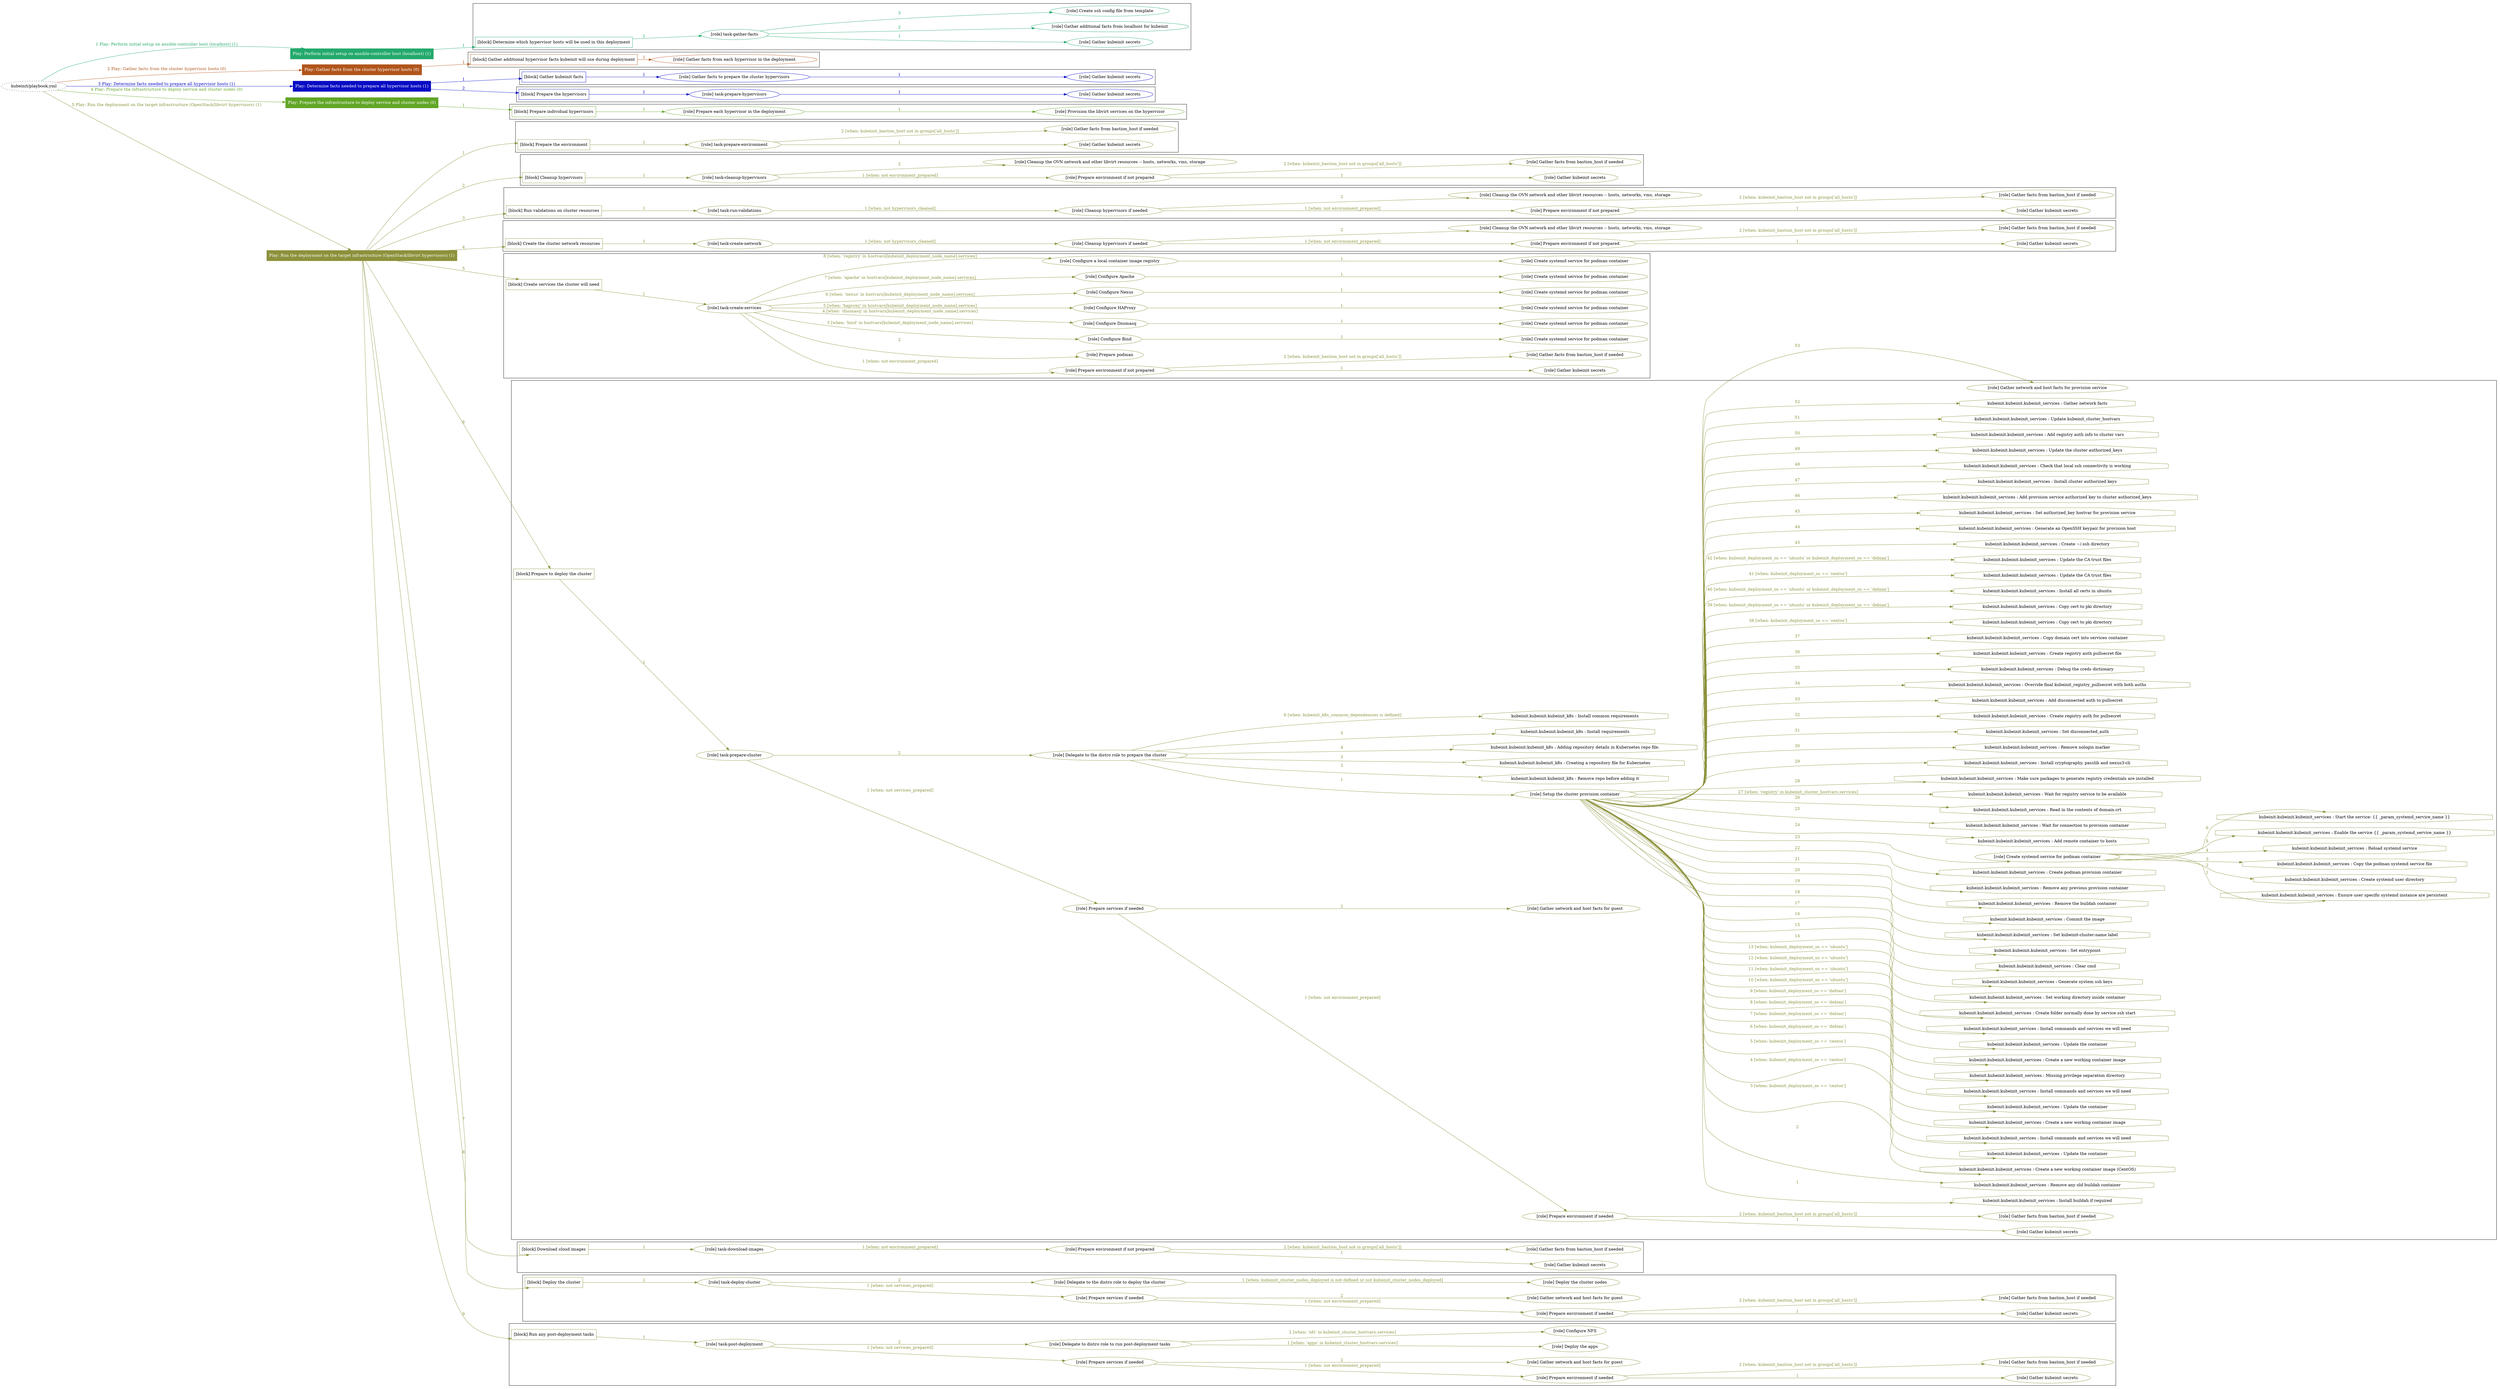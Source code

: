 digraph {
	graph [concentrate=true ordering=in rankdir=LR ratio=fill]
	edge [esep=5 sep=10]
	"kubeinit/playbook.yml" [URL="/home/runner/work/kubeinit/kubeinit/kubeinit/playbook.yml" id=playbook_f54cdb3d style=dotted]
	"kubeinit/playbook.yml" -> play_692c5066 [label="1 Play: Perform initial setup on ansible-controller host (localhost) (1)" color="#23a96c" fontcolor="#23a96c" id=edge_play_692c5066 labeltooltip="1 Play: Perform initial setup on ansible-controller host (localhost) (1)" tooltip="1 Play: Perform initial setup on ansible-controller host (localhost) (1)"]
	subgraph "Play: Perform initial setup on ansible-controller host (localhost) (1)" {
		play_692c5066 [label="Play: Perform initial setup on ansible-controller host (localhost) (1)" URL="/home/runner/work/kubeinit/kubeinit/kubeinit/playbook.yml" color="#23a96c" fontcolor="#ffffff" id=play_692c5066 shape=box style=filled tooltip=localhost]
		play_692c5066 -> block_8124774b [label=1 color="#23a96c" fontcolor="#23a96c" id=edge_block_8124774b labeltooltip=1 tooltip=1]
		subgraph cluster_block_8124774b {
			block_8124774b [label="[block] Determine which hypervisor hosts will be used in this deployment" URL="/home/runner/work/kubeinit/kubeinit/kubeinit/playbook.yml" color="#23a96c" id=block_8124774b labeltooltip="Determine which hypervisor hosts will be used in this deployment" shape=box tooltip="Determine which hypervisor hosts will be used in this deployment"]
			block_8124774b -> role_0568da43 [label="1 " color="#23a96c" fontcolor="#23a96c" id=edge_role_0568da43 labeltooltip="1 " tooltip="1 "]
			subgraph "task-gather-facts" {
				role_0568da43 [label="[role] task-gather-facts" URL="/home/runner/work/kubeinit/kubeinit/kubeinit/playbook.yml" color="#23a96c" id=role_0568da43 tooltip="task-gather-facts"]
				role_0568da43 -> role_95caa3f2 [label="1 " color="#23a96c" fontcolor="#23a96c" id=edge_role_95caa3f2 labeltooltip="1 " tooltip="1 "]
				subgraph "Gather kubeinit secrets" {
					role_95caa3f2 [label="[role] Gather kubeinit secrets" URL="/home/runner/.ansible/collections/ansible_collections/kubeinit/kubeinit/roles/kubeinit_prepare/tasks/build_hypervisors_group.yml" color="#23a96c" id=role_95caa3f2 tooltip="Gather kubeinit secrets"]
				}
				role_0568da43 -> role_312e73fd [label="2 " color="#23a96c" fontcolor="#23a96c" id=edge_role_312e73fd labeltooltip="2 " tooltip="2 "]
				subgraph "Gather additional facts from localhost for kubeinit" {
					role_312e73fd [label="[role] Gather additional facts from localhost for kubeinit" URL="/home/runner/.ansible/collections/ansible_collections/kubeinit/kubeinit/roles/kubeinit_prepare/tasks/build_hypervisors_group.yml" color="#23a96c" id=role_312e73fd tooltip="Gather additional facts from localhost for kubeinit"]
				}
				role_0568da43 -> role_361f548c [label="3 " color="#23a96c" fontcolor="#23a96c" id=edge_role_361f548c labeltooltip="3 " tooltip="3 "]
				subgraph "Create ssh config file from template" {
					role_361f548c [label="[role] Create ssh config file from template" URL="/home/runner/.ansible/collections/ansible_collections/kubeinit/kubeinit/roles/kubeinit_prepare/tasks/build_hypervisors_group.yml" color="#23a96c" id=role_361f548c tooltip="Create ssh config file from template"]
				}
			}
		}
	}
	"kubeinit/playbook.yml" -> play_5dafd1fb [label="2 Play: Gather facts from the cluster hypervisor hosts (0)" color="#b1551b" fontcolor="#b1551b" id=edge_play_5dafd1fb labeltooltip="2 Play: Gather facts from the cluster hypervisor hosts (0)" tooltip="2 Play: Gather facts from the cluster hypervisor hosts (0)"]
	subgraph "Play: Gather facts from the cluster hypervisor hosts (0)" {
		play_5dafd1fb [label="Play: Gather facts from the cluster hypervisor hosts (0)" URL="/home/runner/work/kubeinit/kubeinit/kubeinit/playbook.yml" color="#b1551b" fontcolor="#ffffff" id=play_5dafd1fb shape=box style=filled tooltip="Play: Gather facts from the cluster hypervisor hosts (0)"]
		play_5dafd1fb -> block_3db10de4 [label=1 color="#b1551b" fontcolor="#b1551b" id=edge_block_3db10de4 labeltooltip=1 tooltip=1]
		subgraph cluster_block_3db10de4 {
			block_3db10de4 [label="[block] Gather additional hypervisor facts kubeinit will use during deployment" URL="/home/runner/work/kubeinit/kubeinit/kubeinit/playbook.yml" color="#b1551b" id=block_3db10de4 labeltooltip="Gather additional hypervisor facts kubeinit will use during deployment" shape=box tooltip="Gather additional hypervisor facts kubeinit will use during deployment"]
			block_3db10de4 -> role_3db79eff [label="1 " color="#b1551b" fontcolor="#b1551b" id=edge_role_3db79eff labeltooltip="1 " tooltip="1 "]
			subgraph "Gather facts from each hypervisor in the deployment" {
				role_3db79eff [label="[role] Gather facts from each hypervisor in the deployment" URL="/home/runner/work/kubeinit/kubeinit/kubeinit/playbook.yml" color="#b1551b" id=role_3db79eff tooltip="Gather facts from each hypervisor in the deployment"]
			}
		}
	}
	"kubeinit/playbook.yml" -> play_4063452b [label="3 Play: Determine facts needed to prepare all hypervisor hosts (1)" color="#080cc4" fontcolor="#080cc4" id=edge_play_4063452b labeltooltip="3 Play: Determine facts needed to prepare all hypervisor hosts (1)" tooltip="3 Play: Determine facts needed to prepare all hypervisor hosts (1)"]
	subgraph "Play: Determine facts needed to prepare all hypervisor hosts (1)" {
		play_4063452b [label="Play: Determine facts needed to prepare all hypervisor hosts (1)" URL="/home/runner/work/kubeinit/kubeinit/kubeinit/playbook.yml" color="#080cc4" fontcolor="#ffffff" id=play_4063452b shape=box style=filled tooltip=localhost]
		play_4063452b -> block_20cf1452 [label=1 color="#080cc4" fontcolor="#080cc4" id=edge_block_20cf1452 labeltooltip=1 tooltip=1]
		subgraph cluster_block_20cf1452 {
			block_20cf1452 [label="[block] Gather kubeinit facts" URL="/home/runner/work/kubeinit/kubeinit/kubeinit/playbook.yml" color="#080cc4" id=block_20cf1452 labeltooltip="Gather kubeinit facts" shape=box tooltip="Gather kubeinit facts"]
			block_20cf1452 -> role_c596f0ee [label="1 " color="#080cc4" fontcolor="#080cc4" id=edge_role_c596f0ee labeltooltip="1 " tooltip="1 "]
			subgraph "Gather facts to prepare the cluster hypervisors" {
				role_c596f0ee [label="[role] Gather facts to prepare the cluster hypervisors" URL="/home/runner/work/kubeinit/kubeinit/kubeinit/playbook.yml" color="#080cc4" id=role_c596f0ee tooltip="Gather facts to prepare the cluster hypervisors"]
				role_c596f0ee -> role_51360701 [label="1 " color="#080cc4" fontcolor="#080cc4" id=edge_role_51360701 labeltooltip="1 " tooltip="1 "]
				subgraph "Gather kubeinit secrets" {
					role_51360701 [label="[role] Gather kubeinit secrets" URL="/home/runner/.ansible/collections/ansible_collections/kubeinit/kubeinit/roles/kubeinit_prepare/tasks/gather_kubeinit_facts.yml" color="#080cc4" id=role_51360701 tooltip="Gather kubeinit secrets"]
				}
			}
		}
		play_4063452b -> block_dd98217b [label=2 color="#080cc4" fontcolor="#080cc4" id=edge_block_dd98217b labeltooltip=2 tooltip=2]
		subgraph cluster_block_dd98217b {
			block_dd98217b [label="[block] Prepare the hypervisors" URL="/home/runner/work/kubeinit/kubeinit/kubeinit/playbook.yml" color="#080cc4" id=block_dd98217b labeltooltip="Prepare the hypervisors" shape=box tooltip="Prepare the hypervisors"]
			block_dd98217b -> role_f007fb4c [label="1 " color="#080cc4" fontcolor="#080cc4" id=edge_role_f007fb4c labeltooltip="1 " tooltip="1 "]
			subgraph "task-prepare-hypervisors" {
				role_f007fb4c [label="[role] task-prepare-hypervisors" URL="/home/runner/work/kubeinit/kubeinit/kubeinit/playbook.yml" color="#080cc4" id=role_f007fb4c tooltip="task-prepare-hypervisors"]
				role_f007fb4c -> role_780b910e [label="1 " color="#080cc4" fontcolor="#080cc4" id=edge_role_780b910e labeltooltip="1 " tooltip="1 "]
				subgraph "Gather kubeinit secrets" {
					role_780b910e [label="[role] Gather kubeinit secrets" URL="/home/runner/.ansible/collections/ansible_collections/kubeinit/kubeinit/roles/kubeinit_prepare/tasks/gather_kubeinit_facts.yml" color="#080cc4" id=role_780b910e tooltip="Gather kubeinit secrets"]
				}
			}
		}
	}
	"kubeinit/playbook.yml" -> play_1d74570e [label="4 Play: Prepare the infrastructure to deploy service and cluster nodes (0)" color="#61a626" fontcolor="#61a626" id=edge_play_1d74570e labeltooltip="4 Play: Prepare the infrastructure to deploy service and cluster nodes (0)" tooltip="4 Play: Prepare the infrastructure to deploy service and cluster nodes (0)"]
	subgraph "Play: Prepare the infrastructure to deploy service and cluster nodes (0)" {
		play_1d74570e [label="Play: Prepare the infrastructure to deploy service and cluster nodes (0)" URL="/home/runner/work/kubeinit/kubeinit/kubeinit/playbook.yml" color="#61a626" fontcolor="#ffffff" id=play_1d74570e shape=box style=filled tooltip="Play: Prepare the infrastructure to deploy service and cluster nodes (0)"]
		play_1d74570e -> block_c928a614 [label=1 color="#61a626" fontcolor="#61a626" id=edge_block_c928a614 labeltooltip=1 tooltip=1]
		subgraph cluster_block_c928a614 {
			block_c928a614 [label="[block] Prepare individual hypervisors" URL="/home/runner/work/kubeinit/kubeinit/kubeinit/playbook.yml" color="#61a626" id=block_c928a614 labeltooltip="Prepare individual hypervisors" shape=box tooltip="Prepare individual hypervisors"]
			block_c928a614 -> role_d2d8be30 [label="1 " color="#61a626" fontcolor="#61a626" id=edge_role_d2d8be30 labeltooltip="1 " tooltip="1 "]
			subgraph "Prepare each hypervisor in the deployment" {
				role_d2d8be30 [label="[role] Prepare each hypervisor in the deployment" URL="/home/runner/work/kubeinit/kubeinit/kubeinit/playbook.yml" color="#61a626" id=role_d2d8be30 tooltip="Prepare each hypervisor in the deployment"]
				role_d2d8be30 -> role_d39f6ace [label="1 " color="#61a626" fontcolor="#61a626" id=edge_role_d39f6ace labeltooltip="1 " tooltip="1 "]
				subgraph "Provision the libvirt services on the hypervisor" {
					role_d39f6ace [label="[role] Provision the libvirt services on the hypervisor" URL="/home/runner/.ansible/collections/ansible_collections/kubeinit/kubeinit/roles/kubeinit_prepare/tasks/prepare_hypervisor.yml" color="#61a626" id=role_d39f6ace tooltip="Provision the libvirt services on the hypervisor"]
				}
			}
		}
	}
	"kubeinit/playbook.yml" -> play_2354ea19 [label="5 Play: Run the deployment on the target infrastructure (OpenStack/libvirt hypervisors) (1)" color="#8c913b" fontcolor="#8c913b" id=edge_play_2354ea19 labeltooltip="5 Play: Run the deployment on the target infrastructure (OpenStack/libvirt hypervisors) (1)" tooltip="5 Play: Run the deployment on the target infrastructure (OpenStack/libvirt hypervisors) (1)"]
	subgraph "Play: Run the deployment on the target infrastructure (OpenStack/libvirt hypervisors) (1)" {
		play_2354ea19 [label="Play: Run the deployment on the target infrastructure (OpenStack/libvirt hypervisors) (1)" URL="/home/runner/work/kubeinit/kubeinit/kubeinit/playbook.yml" color="#8c913b" fontcolor="#ffffff" id=play_2354ea19 shape=box style=filled tooltip=localhost]
		play_2354ea19 -> block_41c172a8 [label=1 color="#8c913b" fontcolor="#8c913b" id=edge_block_41c172a8 labeltooltip=1 tooltip=1]
		subgraph cluster_block_41c172a8 {
			block_41c172a8 [label="[block] Prepare the environment" URL="/home/runner/work/kubeinit/kubeinit/kubeinit/playbook.yml" color="#8c913b" id=block_41c172a8 labeltooltip="Prepare the environment" shape=box tooltip="Prepare the environment"]
			block_41c172a8 -> role_8c369e43 [label="1 " color="#8c913b" fontcolor="#8c913b" id=edge_role_8c369e43 labeltooltip="1 " tooltip="1 "]
			subgraph "task-prepare-environment" {
				role_8c369e43 [label="[role] task-prepare-environment" URL="/home/runner/work/kubeinit/kubeinit/kubeinit/playbook.yml" color="#8c913b" id=role_8c369e43 tooltip="task-prepare-environment"]
				role_8c369e43 -> role_cddd1946 [label="1 " color="#8c913b" fontcolor="#8c913b" id=edge_role_cddd1946 labeltooltip="1 " tooltip="1 "]
				subgraph "Gather kubeinit secrets" {
					role_cddd1946 [label="[role] Gather kubeinit secrets" URL="/home/runner/.ansible/collections/ansible_collections/kubeinit/kubeinit/roles/kubeinit_prepare/tasks/gather_kubeinit_facts.yml" color="#8c913b" id=role_cddd1946 tooltip="Gather kubeinit secrets"]
				}
				role_8c369e43 -> role_3469609f [label="2 [when: kubeinit_bastion_host not in groups['all_hosts']]" color="#8c913b" fontcolor="#8c913b" id=edge_role_3469609f labeltooltip="2 [when: kubeinit_bastion_host not in groups['all_hosts']]" tooltip="2 [when: kubeinit_bastion_host not in groups['all_hosts']]"]
				subgraph "Gather facts from bastion_host if needed" {
					role_3469609f [label="[role] Gather facts from bastion_host if needed" URL="/home/runner/.ansible/collections/ansible_collections/kubeinit/kubeinit/roles/kubeinit_prepare/tasks/main.yml" color="#8c913b" id=role_3469609f tooltip="Gather facts from bastion_host if needed"]
				}
			}
		}
		play_2354ea19 -> block_1d9676ca [label=2 color="#8c913b" fontcolor="#8c913b" id=edge_block_1d9676ca labeltooltip=2 tooltip=2]
		subgraph cluster_block_1d9676ca {
			block_1d9676ca [label="[block] Cleanup hypervisors" URL="/home/runner/work/kubeinit/kubeinit/kubeinit/playbook.yml" color="#8c913b" id=block_1d9676ca labeltooltip="Cleanup hypervisors" shape=box tooltip="Cleanup hypervisors"]
			block_1d9676ca -> role_7e2e00cf [label="1 " color="#8c913b" fontcolor="#8c913b" id=edge_role_7e2e00cf labeltooltip="1 " tooltip="1 "]
			subgraph "task-cleanup-hypervisors" {
				role_7e2e00cf [label="[role] task-cleanup-hypervisors" URL="/home/runner/work/kubeinit/kubeinit/kubeinit/playbook.yml" color="#8c913b" id=role_7e2e00cf tooltip="task-cleanup-hypervisors"]
				role_7e2e00cf -> role_f946636a [label="1 [when: not environment_prepared]" color="#8c913b" fontcolor="#8c913b" id=edge_role_f946636a labeltooltip="1 [when: not environment_prepared]" tooltip="1 [when: not environment_prepared]"]
				subgraph "Prepare environment if not prepared" {
					role_f946636a [label="[role] Prepare environment if not prepared" URL="/home/runner/.ansible/collections/ansible_collections/kubeinit/kubeinit/roles/kubeinit_libvirt/tasks/cleanup_hypervisors.yml" color="#8c913b" id=role_f946636a tooltip="Prepare environment if not prepared"]
					role_f946636a -> role_50926b5f [label="1 " color="#8c913b" fontcolor="#8c913b" id=edge_role_50926b5f labeltooltip="1 " tooltip="1 "]
					subgraph "Gather kubeinit secrets" {
						role_50926b5f [label="[role] Gather kubeinit secrets" URL="/home/runner/.ansible/collections/ansible_collections/kubeinit/kubeinit/roles/kubeinit_prepare/tasks/gather_kubeinit_facts.yml" color="#8c913b" id=role_50926b5f tooltip="Gather kubeinit secrets"]
					}
					role_f946636a -> role_b7e01f33 [label="2 [when: kubeinit_bastion_host not in groups['all_hosts']]" color="#8c913b" fontcolor="#8c913b" id=edge_role_b7e01f33 labeltooltip="2 [when: kubeinit_bastion_host not in groups['all_hosts']]" tooltip="2 [when: kubeinit_bastion_host not in groups['all_hosts']]"]
					subgraph "Gather facts from bastion_host if needed" {
						role_b7e01f33 [label="[role] Gather facts from bastion_host if needed" URL="/home/runner/.ansible/collections/ansible_collections/kubeinit/kubeinit/roles/kubeinit_prepare/tasks/main.yml" color="#8c913b" id=role_b7e01f33 tooltip="Gather facts from bastion_host if needed"]
					}
				}
				role_7e2e00cf -> role_df2ec59b [label="2 " color="#8c913b" fontcolor="#8c913b" id=edge_role_df2ec59b labeltooltip="2 " tooltip="2 "]
				subgraph "Cleanup the OVN network and other libvirt resources -- hosts, networks, vms, storage" {
					role_df2ec59b [label="[role] Cleanup the OVN network and other libvirt resources -- hosts, networks, vms, storage" URL="/home/runner/.ansible/collections/ansible_collections/kubeinit/kubeinit/roles/kubeinit_libvirt/tasks/cleanup_hypervisors.yml" color="#8c913b" id=role_df2ec59b tooltip="Cleanup the OVN network and other libvirt resources -- hosts, networks, vms, storage"]
				}
			}
		}
		play_2354ea19 -> block_a7afa9d5 [label=3 color="#8c913b" fontcolor="#8c913b" id=edge_block_a7afa9d5 labeltooltip=3 tooltip=3]
		subgraph cluster_block_a7afa9d5 {
			block_a7afa9d5 [label="[block] Run validations on cluster resources" URL="/home/runner/work/kubeinit/kubeinit/kubeinit/playbook.yml" color="#8c913b" id=block_a7afa9d5 labeltooltip="Run validations on cluster resources" shape=box tooltip="Run validations on cluster resources"]
			block_a7afa9d5 -> role_16c7d4a9 [label="1 " color="#8c913b" fontcolor="#8c913b" id=edge_role_16c7d4a9 labeltooltip="1 " tooltip="1 "]
			subgraph "task-run-validations" {
				role_16c7d4a9 [label="[role] task-run-validations" URL="/home/runner/work/kubeinit/kubeinit/kubeinit/playbook.yml" color="#8c913b" id=role_16c7d4a9 tooltip="task-run-validations"]
				role_16c7d4a9 -> role_8627ec90 [label="1 [when: not hypervisors_cleaned]" color="#8c913b" fontcolor="#8c913b" id=edge_role_8627ec90 labeltooltip="1 [when: not hypervisors_cleaned]" tooltip="1 [when: not hypervisors_cleaned]"]
				subgraph "Cleanup hypervisors if needed" {
					role_8627ec90 [label="[role] Cleanup hypervisors if needed" URL="/home/runner/.ansible/collections/ansible_collections/kubeinit/kubeinit/roles/kubeinit_validations/tasks/main.yml" color="#8c913b" id=role_8627ec90 tooltip="Cleanup hypervisors if needed"]
					role_8627ec90 -> role_6e70393b [label="1 [when: not environment_prepared]" color="#8c913b" fontcolor="#8c913b" id=edge_role_6e70393b labeltooltip="1 [when: not environment_prepared]" tooltip="1 [when: not environment_prepared]"]
					subgraph "Prepare environment if not prepared" {
						role_6e70393b [label="[role] Prepare environment if not prepared" URL="/home/runner/.ansible/collections/ansible_collections/kubeinit/kubeinit/roles/kubeinit_libvirt/tasks/cleanup_hypervisors.yml" color="#8c913b" id=role_6e70393b tooltip="Prepare environment if not prepared"]
						role_6e70393b -> role_408e9cec [label="1 " color="#8c913b" fontcolor="#8c913b" id=edge_role_408e9cec labeltooltip="1 " tooltip="1 "]
						subgraph "Gather kubeinit secrets" {
							role_408e9cec [label="[role] Gather kubeinit secrets" URL="/home/runner/.ansible/collections/ansible_collections/kubeinit/kubeinit/roles/kubeinit_prepare/tasks/gather_kubeinit_facts.yml" color="#8c913b" id=role_408e9cec tooltip="Gather kubeinit secrets"]
						}
						role_6e70393b -> role_4232f743 [label="2 [when: kubeinit_bastion_host not in groups['all_hosts']]" color="#8c913b" fontcolor="#8c913b" id=edge_role_4232f743 labeltooltip="2 [when: kubeinit_bastion_host not in groups['all_hosts']]" tooltip="2 [when: kubeinit_bastion_host not in groups['all_hosts']]"]
						subgraph "Gather facts from bastion_host if needed" {
							role_4232f743 [label="[role] Gather facts from bastion_host if needed" URL="/home/runner/.ansible/collections/ansible_collections/kubeinit/kubeinit/roles/kubeinit_prepare/tasks/main.yml" color="#8c913b" id=role_4232f743 tooltip="Gather facts from bastion_host if needed"]
						}
					}
					role_8627ec90 -> role_caa368b8 [label="2 " color="#8c913b" fontcolor="#8c913b" id=edge_role_caa368b8 labeltooltip="2 " tooltip="2 "]
					subgraph "Cleanup the OVN network and other libvirt resources -- hosts, networks, vms, storage" {
						role_caa368b8 [label="[role] Cleanup the OVN network and other libvirt resources -- hosts, networks, vms, storage" URL="/home/runner/.ansible/collections/ansible_collections/kubeinit/kubeinit/roles/kubeinit_libvirt/tasks/cleanup_hypervisors.yml" color="#8c913b" id=role_caa368b8 tooltip="Cleanup the OVN network and other libvirt resources -- hosts, networks, vms, storage"]
					}
				}
			}
		}
		play_2354ea19 -> block_ae27637f [label=4 color="#8c913b" fontcolor="#8c913b" id=edge_block_ae27637f labeltooltip=4 tooltip=4]
		subgraph cluster_block_ae27637f {
			block_ae27637f [label="[block] Create the cluster network resources" URL="/home/runner/work/kubeinit/kubeinit/kubeinit/playbook.yml" color="#8c913b" id=block_ae27637f labeltooltip="Create the cluster network resources" shape=box tooltip="Create the cluster network resources"]
			block_ae27637f -> role_4ef1b4a3 [label="1 " color="#8c913b" fontcolor="#8c913b" id=edge_role_4ef1b4a3 labeltooltip="1 " tooltip="1 "]
			subgraph "task-create-network" {
				role_4ef1b4a3 [label="[role] task-create-network" URL="/home/runner/work/kubeinit/kubeinit/kubeinit/playbook.yml" color="#8c913b" id=role_4ef1b4a3 tooltip="task-create-network"]
				role_4ef1b4a3 -> role_0ea1aa3f [label="1 [when: not hypervisors_cleaned]" color="#8c913b" fontcolor="#8c913b" id=edge_role_0ea1aa3f labeltooltip="1 [when: not hypervisors_cleaned]" tooltip="1 [when: not hypervisors_cleaned]"]
				subgraph "Cleanup hypervisors if needed" {
					role_0ea1aa3f [label="[role] Cleanup hypervisors if needed" URL="/home/runner/.ansible/collections/ansible_collections/kubeinit/kubeinit/roles/kubeinit_libvirt/tasks/create_network.yml" color="#8c913b" id=role_0ea1aa3f tooltip="Cleanup hypervisors if needed"]
					role_0ea1aa3f -> role_fca497c7 [label="1 [when: not environment_prepared]" color="#8c913b" fontcolor="#8c913b" id=edge_role_fca497c7 labeltooltip="1 [when: not environment_prepared]" tooltip="1 [when: not environment_prepared]"]
					subgraph "Prepare environment if not prepared" {
						role_fca497c7 [label="[role] Prepare environment if not prepared" URL="/home/runner/.ansible/collections/ansible_collections/kubeinit/kubeinit/roles/kubeinit_libvirt/tasks/cleanup_hypervisors.yml" color="#8c913b" id=role_fca497c7 tooltip="Prepare environment if not prepared"]
						role_fca497c7 -> role_d7f2bac3 [label="1 " color="#8c913b" fontcolor="#8c913b" id=edge_role_d7f2bac3 labeltooltip="1 " tooltip="1 "]
						subgraph "Gather kubeinit secrets" {
							role_d7f2bac3 [label="[role] Gather kubeinit secrets" URL="/home/runner/.ansible/collections/ansible_collections/kubeinit/kubeinit/roles/kubeinit_prepare/tasks/gather_kubeinit_facts.yml" color="#8c913b" id=role_d7f2bac3 tooltip="Gather kubeinit secrets"]
						}
						role_fca497c7 -> role_cd4754af [label="2 [when: kubeinit_bastion_host not in groups['all_hosts']]" color="#8c913b" fontcolor="#8c913b" id=edge_role_cd4754af labeltooltip="2 [when: kubeinit_bastion_host not in groups['all_hosts']]" tooltip="2 [when: kubeinit_bastion_host not in groups['all_hosts']]"]
						subgraph "Gather facts from bastion_host if needed" {
							role_cd4754af [label="[role] Gather facts from bastion_host if needed" URL="/home/runner/.ansible/collections/ansible_collections/kubeinit/kubeinit/roles/kubeinit_prepare/tasks/main.yml" color="#8c913b" id=role_cd4754af tooltip="Gather facts from bastion_host if needed"]
						}
					}
					role_0ea1aa3f -> role_0e2e84ae [label="2 " color="#8c913b" fontcolor="#8c913b" id=edge_role_0e2e84ae labeltooltip="2 " tooltip="2 "]
					subgraph "Cleanup the OVN network and other libvirt resources -- hosts, networks, vms, storage" {
						role_0e2e84ae [label="[role] Cleanup the OVN network and other libvirt resources -- hosts, networks, vms, storage" URL="/home/runner/.ansible/collections/ansible_collections/kubeinit/kubeinit/roles/kubeinit_libvirt/tasks/cleanup_hypervisors.yml" color="#8c913b" id=role_0e2e84ae tooltip="Cleanup the OVN network and other libvirt resources -- hosts, networks, vms, storage"]
					}
				}
			}
		}
		play_2354ea19 -> block_0c004d30 [label=5 color="#8c913b" fontcolor="#8c913b" id=edge_block_0c004d30 labeltooltip=5 tooltip=5]
		subgraph cluster_block_0c004d30 {
			block_0c004d30 [label="[block] Create services the cluster will need" URL="/home/runner/work/kubeinit/kubeinit/kubeinit/playbook.yml" color="#8c913b" id=block_0c004d30 labeltooltip="Create services the cluster will need" shape=box tooltip="Create services the cluster will need"]
			block_0c004d30 -> role_e9c29e43 [label="1 " color="#8c913b" fontcolor="#8c913b" id=edge_role_e9c29e43 labeltooltip="1 " tooltip="1 "]
			subgraph "task-create-services" {
				role_e9c29e43 [label="[role] task-create-services" URL="/home/runner/work/kubeinit/kubeinit/kubeinit/playbook.yml" color="#8c913b" id=role_e9c29e43 tooltip="task-create-services"]
				role_e9c29e43 -> role_f7f61b82 [label="1 [when: not environment_prepared]" color="#8c913b" fontcolor="#8c913b" id=edge_role_f7f61b82 labeltooltip="1 [when: not environment_prepared]" tooltip="1 [when: not environment_prepared]"]
				subgraph "Prepare environment if not prepared" {
					role_f7f61b82 [label="[role] Prepare environment if not prepared" URL="/home/runner/.ansible/collections/ansible_collections/kubeinit/kubeinit/roles/kubeinit_services/tasks/main.yml" color="#8c913b" id=role_f7f61b82 tooltip="Prepare environment if not prepared"]
					role_f7f61b82 -> role_bcc72e27 [label="1 " color="#8c913b" fontcolor="#8c913b" id=edge_role_bcc72e27 labeltooltip="1 " tooltip="1 "]
					subgraph "Gather kubeinit secrets" {
						role_bcc72e27 [label="[role] Gather kubeinit secrets" URL="/home/runner/.ansible/collections/ansible_collections/kubeinit/kubeinit/roles/kubeinit_prepare/tasks/gather_kubeinit_facts.yml" color="#8c913b" id=role_bcc72e27 tooltip="Gather kubeinit secrets"]
					}
					role_f7f61b82 -> role_3348c26d [label="2 [when: kubeinit_bastion_host not in groups['all_hosts']]" color="#8c913b" fontcolor="#8c913b" id=edge_role_3348c26d labeltooltip="2 [when: kubeinit_bastion_host not in groups['all_hosts']]" tooltip="2 [when: kubeinit_bastion_host not in groups['all_hosts']]"]
					subgraph "Gather facts from bastion_host if needed" {
						role_3348c26d [label="[role] Gather facts from bastion_host if needed" URL="/home/runner/.ansible/collections/ansible_collections/kubeinit/kubeinit/roles/kubeinit_prepare/tasks/main.yml" color="#8c913b" id=role_3348c26d tooltip="Gather facts from bastion_host if needed"]
					}
				}
				role_e9c29e43 -> role_48e45090 [label="2 " color="#8c913b" fontcolor="#8c913b" id=edge_role_48e45090 labeltooltip="2 " tooltip="2 "]
				subgraph "Prepare podman" {
					role_48e45090 [label="[role] Prepare podman" URL="/home/runner/.ansible/collections/ansible_collections/kubeinit/kubeinit/roles/kubeinit_services/tasks/00_create_service_pod.yml" color="#8c913b" id=role_48e45090 tooltip="Prepare podman"]
				}
				role_e9c29e43 -> role_62191719 [label="3 [when: 'bind' in hostvars[kubeinit_deployment_node_name].services]" color="#8c913b" fontcolor="#8c913b" id=edge_role_62191719 labeltooltip="3 [when: 'bind' in hostvars[kubeinit_deployment_node_name].services]" tooltip="3 [when: 'bind' in hostvars[kubeinit_deployment_node_name].services]"]
				subgraph "Configure Bind" {
					role_62191719 [label="[role] Configure Bind" URL="/home/runner/.ansible/collections/ansible_collections/kubeinit/kubeinit/roles/kubeinit_services/tasks/start_services_containers.yml" color="#8c913b" id=role_62191719 tooltip="Configure Bind"]
					role_62191719 -> role_d098351a [label="1 " color="#8c913b" fontcolor="#8c913b" id=edge_role_d098351a labeltooltip="1 " tooltip="1 "]
					subgraph "Create systemd service for podman container" {
						role_d098351a [label="[role] Create systemd service for podman container" URL="/home/runner/.ansible/collections/ansible_collections/kubeinit/kubeinit/roles/kubeinit_bind/tasks/main.yml" color="#8c913b" id=role_d098351a tooltip="Create systemd service for podman container"]
					}
				}
				role_e9c29e43 -> role_4a4268ac [label="4 [when: 'dnsmasq' in hostvars[kubeinit_deployment_node_name].services]" color="#8c913b" fontcolor="#8c913b" id=edge_role_4a4268ac labeltooltip="4 [when: 'dnsmasq' in hostvars[kubeinit_deployment_node_name].services]" tooltip="4 [when: 'dnsmasq' in hostvars[kubeinit_deployment_node_name].services]"]
				subgraph "Configure Dnsmasq" {
					role_4a4268ac [label="[role] Configure Dnsmasq" URL="/home/runner/.ansible/collections/ansible_collections/kubeinit/kubeinit/roles/kubeinit_services/tasks/start_services_containers.yml" color="#8c913b" id=role_4a4268ac tooltip="Configure Dnsmasq"]
					role_4a4268ac -> role_4019c250 [label="1 " color="#8c913b" fontcolor="#8c913b" id=edge_role_4019c250 labeltooltip="1 " tooltip="1 "]
					subgraph "Create systemd service for podman container" {
						role_4019c250 [label="[role] Create systemd service for podman container" URL="/home/runner/.ansible/collections/ansible_collections/kubeinit/kubeinit/roles/kubeinit_dnsmasq/tasks/main.yml" color="#8c913b" id=role_4019c250 tooltip="Create systemd service for podman container"]
					}
				}
				role_e9c29e43 -> role_c777af8d [label="5 [when: 'haproxy' in hostvars[kubeinit_deployment_node_name].services]" color="#8c913b" fontcolor="#8c913b" id=edge_role_c777af8d labeltooltip="5 [when: 'haproxy' in hostvars[kubeinit_deployment_node_name].services]" tooltip="5 [when: 'haproxy' in hostvars[kubeinit_deployment_node_name].services]"]
				subgraph "Configure HAProxy" {
					role_c777af8d [label="[role] Configure HAProxy" URL="/home/runner/.ansible/collections/ansible_collections/kubeinit/kubeinit/roles/kubeinit_services/tasks/start_services_containers.yml" color="#8c913b" id=role_c777af8d tooltip="Configure HAProxy"]
					role_c777af8d -> role_94cc3f74 [label="1 " color="#8c913b" fontcolor="#8c913b" id=edge_role_94cc3f74 labeltooltip="1 " tooltip="1 "]
					subgraph "Create systemd service for podman container" {
						role_94cc3f74 [label="[role] Create systemd service for podman container" URL="/home/runner/.ansible/collections/ansible_collections/kubeinit/kubeinit/roles/kubeinit_haproxy/tasks/main.yml" color="#8c913b" id=role_94cc3f74 tooltip="Create systemd service for podman container"]
					}
				}
				role_e9c29e43 -> role_ad04c43a [label="6 [when: 'nexus' in hostvars[kubeinit_deployment_node_name].services]" color="#8c913b" fontcolor="#8c913b" id=edge_role_ad04c43a labeltooltip="6 [when: 'nexus' in hostvars[kubeinit_deployment_node_name].services]" tooltip="6 [when: 'nexus' in hostvars[kubeinit_deployment_node_name].services]"]
				subgraph "Configure Nexus" {
					role_ad04c43a [label="[role] Configure Nexus" URL="/home/runner/.ansible/collections/ansible_collections/kubeinit/kubeinit/roles/kubeinit_services/tasks/start_services_containers.yml" color="#8c913b" id=role_ad04c43a tooltip="Configure Nexus"]
					role_ad04c43a -> role_42ee8fce [label="1 " color="#8c913b" fontcolor="#8c913b" id=edge_role_42ee8fce labeltooltip="1 " tooltip="1 "]
					subgraph "Create systemd service for podman container" {
						role_42ee8fce [label="[role] Create systemd service for podman container" URL="/home/runner/.ansible/collections/ansible_collections/kubeinit/kubeinit/roles/kubeinit_nexus/tasks/main.yml" color="#8c913b" id=role_42ee8fce tooltip="Create systemd service for podman container"]
					}
				}
				role_e9c29e43 -> role_7c345bb2 [label="7 [when: 'apache' in hostvars[kubeinit_deployment_node_name].services]" color="#8c913b" fontcolor="#8c913b" id=edge_role_7c345bb2 labeltooltip="7 [when: 'apache' in hostvars[kubeinit_deployment_node_name].services]" tooltip="7 [when: 'apache' in hostvars[kubeinit_deployment_node_name].services]"]
				subgraph "Configure Apache" {
					role_7c345bb2 [label="[role] Configure Apache" URL="/home/runner/.ansible/collections/ansible_collections/kubeinit/kubeinit/roles/kubeinit_services/tasks/start_services_containers.yml" color="#8c913b" id=role_7c345bb2 tooltip="Configure Apache"]
					role_7c345bb2 -> role_cde52f0e [label="1 " color="#8c913b" fontcolor="#8c913b" id=edge_role_cde52f0e labeltooltip="1 " tooltip="1 "]
					subgraph "Create systemd service for podman container" {
						role_cde52f0e [label="[role] Create systemd service for podman container" URL="/home/runner/.ansible/collections/ansible_collections/kubeinit/kubeinit/roles/kubeinit_apache/tasks/main.yml" color="#8c913b" id=role_cde52f0e tooltip="Create systemd service for podman container"]
					}
				}
				role_e9c29e43 -> role_9822533c [label="8 [when: 'registry' in hostvars[kubeinit_deployment_node_name].services]" color="#8c913b" fontcolor="#8c913b" id=edge_role_9822533c labeltooltip="8 [when: 'registry' in hostvars[kubeinit_deployment_node_name].services]" tooltip="8 [when: 'registry' in hostvars[kubeinit_deployment_node_name].services]"]
				subgraph "Configure a local container image registry" {
					role_9822533c [label="[role] Configure a local container image registry" URL="/home/runner/.ansible/collections/ansible_collections/kubeinit/kubeinit/roles/kubeinit_services/tasks/start_services_containers.yml" color="#8c913b" id=role_9822533c tooltip="Configure a local container image registry"]
					role_9822533c -> role_ab73223f [label="1 " color="#8c913b" fontcolor="#8c913b" id=edge_role_ab73223f labeltooltip="1 " tooltip="1 "]
					subgraph "Create systemd service for podman container" {
						role_ab73223f [label="[role] Create systemd service for podman container" URL="/home/runner/.ansible/collections/ansible_collections/kubeinit/kubeinit/roles/kubeinit_registry/tasks/main.yml" color="#8c913b" id=role_ab73223f tooltip="Create systemd service for podman container"]
					}
				}
			}
		}
		play_2354ea19 -> block_647f456f [label=6 color="#8c913b" fontcolor="#8c913b" id=edge_block_647f456f labeltooltip=6 tooltip=6]
		subgraph cluster_block_647f456f {
			block_647f456f [label="[block] Prepare to deploy the cluster" URL="/home/runner/work/kubeinit/kubeinit/kubeinit/playbook.yml" color="#8c913b" id=block_647f456f labeltooltip="Prepare to deploy the cluster" shape=box tooltip="Prepare to deploy the cluster"]
			block_647f456f -> role_2f0245fa [label="1 " color="#8c913b" fontcolor="#8c913b" id=edge_role_2f0245fa labeltooltip="1 " tooltip="1 "]
			subgraph "task-prepare-cluster" {
				role_2f0245fa [label="[role] task-prepare-cluster" URL="/home/runner/work/kubeinit/kubeinit/kubeinit/playbook.yml" color="#8c913b" id=role_2f0245fa tooltip="task-prepare-cluster"]
				role_2f0245fa -> role_4d0550ec [label="1 [when: not services_prepared]" color="#8c913b" fontcolor="#8c913b" id=edge_role_4d0550ec labeltooltip="1 [when: not services_prepared]" tooltip="1 [when: not services_prepared]"]
				subgraph "Prepare services if needed" {
					role_4d0550ec [label="[role] Prepare services if needed" URL="/home/runner/.ansible/collections/ansible_collections/kubeinit/kubeinit/roles/kubeinit_prepare/tasks/prepare_cluster.yml" color="#8c913b" id=role_4d0550ec tooltip="Prepare services if needed"]
					role_4d0550ec -> role_b4558928 [label="1 [when: not environment_prepared]" color="#8c913b" fontcolor="#8c913b" id=edge_role_b4558928 labeltooltip="1 [when: not environment_prepared]" tooltip="1 [when: not environment_prepared]"]
					subgraph "Prepare environment if needed" {
						role_b4558928 [label="[role] Prepare environment if needed" URL="/home/runner/.ansible/collections/ansible_collections/kubeinit/kubeinit/roles/kubeinit_services/tasks/prepare_services.yml" color="#8c913b" id=role_b4558928 tooltip="Prepare environment if needed"]
						role_b4558928 -> role_6fa6c4f1 [label="1 " color="#8c913b" fontcolor="#8c913b" id=edge_role_6fa6c4f1 labeltooltip="1 " tooltip="1 "]
						subgraph "Gather kubeinit secrets" {
							role_6fa6c4f1 [label="[role] Gather kubeinit secrets" URL="/home/runner/.ansible/collections/ansible_collections/kubeinit/kubeinit/roles/kubeinit_prepare/tasks/gather_kubeinit_facts.yml" color="#8c913b" id=role_6fa6c4f1 tooltip="Gather kubeinit secrets"]
						}
						role_b4558928 -> role_55e3bf0b [label="2 [when: kubeinit_bastion_host not in groups['all_hosts']]" color="#8c913b" fontcolor="#8c913b" id=edge_role_55e3bf0b labeltooltip="2 [when: kubeinit_bastion_host not in groups['all_hosts']]" tooltip="2 [when: kubeinit_bastion_host not in groups['all_hosts']]"]
						subgraph "Gather facts from bastion_host if needed" {
							role_55e3bf0b [label="[role] Gather facts from bastion_host if needed" URL="/home/runner/.ansible/collections/ansible_collections/kubeinit/kubeinit/roles/kubeinit_prepare/tasks/main.yml" color="#8c913b" id=role_55e3bf0b tooltip="Gather facts from bastion_host if needed"]
						}
					}
					role_4d0550ec -> role_8c67fa00 [label="2 " color="#8c913b" fontcolor="#8c913b" id=edge_role_8c67fa00 labeltooltip="2 " tooltip="2 "]
					subgraph "Gather network and host facts for guest" {
						role_8c67fa00 [label="[role] Gather network and host facts for guest" URL="/home/runner/.ansible/collections/ansible_collections/kubeinit/kubeinit/roles/kubeinit_services/tasks/prepare_services.yml" color="#8c913b" id=role_8c67fa00 tooltip="Gather network and host facts for guest"]
					}
				}
				role_2f0245fa -> role_c1987b37 [label="2 " color="#8c913b" fontcolor="#8c913b" id=edge_role_c1987b37 labeltooltip="2 " tooltip="2 "]
				subgraph "Delegate to the distro role to prepare the cluster" {
					role_c1987b37 [label="[role] Delegate to the distro role to prepare the cluster" URL="/home/runner/.ansible/collections/ansible_collections/kubeinit/kubeinit/roles/kubeinit_prepare/tasks/prepare_cluster.yml" color="#8c913b" id=role_c1987b37 tooltip="Delegate to the distro role to prepare the cluster"]
					role_c1987b37 -> role_dfcd7cb1 [label="1 " color="#8c913b" fontcolor="#8c913b" id=edge_role_dfcd7cb1 labeltooltip="1 " tooltip="1 "]
					subgraph "Setup the cluster provision container" {
						role_dfcd7cb1 [label="[role] Setup the cluster provision container" URL="/home/runner/.ansible/collections/ansible_collections/kubeinit/kubeinit/roles/kubeinit_k8s/tasks/prepare_cluster.yml" color="#8c913b" id=role_dfcd7cb1 tooltip="Setup the cluster provision container"]
						task_d65b7ee3 [label="kubeinit.kubeinit.kubeinit_services : Install buildah if required" URL="/home/runner/.ansible/collections/ansible_collections/kubeinit/kubeinit/roles/kubeinit_services/tasks/create_provision_container.yml" color="#8c913b" id=task_d65b7ee3 shape=octagon tooltip="kubeinit.kubeinit.kubeinit_services : Install buildah if required"]
						role_dfcd7cb1 -> task_d65b7ee3 [label="1 " color="#8c913b" fontcolor="#8c913b" id=edge_task_d65b7ee3 labeltooltip="1 " tooltip="1 "]
						task_c1ff0851 [label="kubeinit.kubeinit.kubeinit_services : Remove any old buildah container" URL="/home/runner/.ansible/collections/ansible_collections/kubeinit/kubeinit/roles/kubeinit_services/tasks/create_provision_container.yml" color="#8c913b" id=task_c1ff0851 shape=octagon tooltip="kubeinit.kubeinit.kubeinit_services : Remove any old buildah container"]
						role_dfcd7cb1 -> task_c1ff0851 [label="2 " color="#8c913b" fontcolor="#8c913b" id=edge_task_c1ff0851 labeltooltip="2 " tooltip="2 "]
						task_1af99390 [label="kubeinit.kubeinit.kubeinit_services : Create a new working container image (CentOS)" URL="/home/runner/.ansible/collections/ansible_collections/kubeinit/kubeinit/roles/kubeinit_services/tasks/create_provision_container.yml" color="#8c913b" id=task_1af99390 shape=octagon tooltip="kubeinit.kubeinit.kubeinit_services : Create a new working container image (CentOS)"]
						role_dfcd7cb1 -> task_1af99390 [label="3 [when: kubeinit_deployment_os == 'centos']" color="#8c913b" fontcolor="#8c913b" id=edge_task_1af99390 labeltooltip="3 [when: kubeinit_deployment_os == 'centos']" tooltip="3 [when: kubeinit_deployment_os == 'centos']"]
						task_bae3fb03 [label="kubeinit.kubeinit.kubeinit_services : Update the container" URL="/home/runner/.ansible/collections/ansible_collections/kubeinit/kubeinit/roles/kubeinit_services/tasks/create_provision_container.yml" color="#8c913b" id=task_bae3fb03 shape=octagon tooltip="kubeinit.kubeinit.kubeinit_services : Update the container"]
						role_dfcd7cb1 -> task_bae3fb03 [label="4 [when: kubeinit_deployment_os == 'centos']" color="#8c913b" fontcolor="#8c913b" id=edge_task_bae3fb03 labeltooltip="4 [when: kubeinit_deployment_os == 'centos']" tooltip="4 [when: kubeinit_deployment_os == 'centos']"]
						task_9fa4e8a2 [label="kubeinit.kubeinit.kubeinit_services : Install commands and services we will need" URL="/home/runner/.ansible/collections/ansible_collections/kubeinit/kubeinit/roles/kubeinit_services/tasks/create_provision_container.yml" color="#8c913b" id=task_9fa4e8a2 shape=octagon tooltip="kubeinit.kubeinit.kubeinit_services : Install commands and services we will need"]
						role_dfcd7cb1 -> task_9fa4e8a2 [label="5 [when: kubeinit_deployment_os == 'centos']" color="#8c913b" fontcolor="#8c913b" id=edge_task_9fa4e8a2 labeltooltip="5 [when: kubeinit_deployment_os == 'centos']" tooltip="5 [when: kubeinit_deployment_os == 'centos']"]
						task_c74505df [label="kubeinit.kubeinit.kubeinit_services : Create a new working container image" URL="/home/runner/.ansible/collections/ansible_collections/kubeinit/kubeinit/roles/kubeinit_services/tasks/create_provision_container.yml" color="#8c913b" id=task_c74505df shape=octagon tooltip="kubeinit.kubeinit.kubeinit_services : Create a new working container image"]
						role_dfcd7cb1 -> task_c74505df [label="6 [when: kubeinit_deployment_os == 'debian']" color="#8c913b" fontcolor="#8c913b" id=edge_task_c74505df labeltooltip="6 [when: kubeinit_deployment_os == 'debian']" tooltip="6 [when: kubeinit_deployment_os == 'debian']"]
						task_71c2e349 [label="kubeinit.kubeinit.kubeinit_services : Update the container" URL="/home/runner/.ansible/collections/ansible_collections/kubeinit/kubeinit/roles/kubeinit_services/tasks/create_provision_container.yml" color="#8c913b" id=task_71c2e349 shape=octagon tooltip="kubeinit.kubeinit.kubeinit_services : Update the container"]
						role_dfcd7cb1 -> task_71c2e349 [label="7 [when: kubeinit_deployment_os == 'debian']" color="#8c913b" fontcolor="#8c913b" id=edge_task_71c2e349 labeltooltip="7 [when: kubeinit_deployment_os == 'debian']" tooltip="7 [when: kubeinit_deployment_os == 'debian']"]
						task_1a144d7b [label="kubeinit.kubeinit.kubeinit_services : Install commands and services we will need" URL="/home/runner/.ansible/collections/ansible_collections/kubeinit/kubeinit/roles/kubeinit_services/tasks/create_provision_container.yml" color="#8c913b" id=task_1a144d7b shape=octagon tooltip="kubeinit.kubeinit.kubeinit_services : Install commands and services we will need"]
						role_dfcd7cb1 -> task_1a144d7b [label="8 [when: kubeinit_deployment_os == 'debian']" color="#8c913b" fontcolor="#8c913b" id=edge_task_1a144d7b labeltooltip="8 [when: kubeinit_deployment_os == 'debian']" tooltip="8 [when: kubeinit_deployment_os == 'debian']"]
						task_957d6440 [label="kubeinit.kubeinit.kubeinit_services : Missing privilege separation directory" URL="/home/runner/.ansible/collections/ansible_collections/kubeinit/kubeinit/roles/kubeinit_services/tasks/create_provision_container.yml" color="#8c913b" id=task_957d6440 shape=octagon tooltip="kubeinit.kubeinit.kubeinit_services : Missing privilege separation directory"]
						role_dfcd7cb1 -> task_957d6440 [label="9 [when: kubeinit_deployment_os == 'debian']" color="#8c913b" fontcolor="#8c913b" id=edge_task_957d6440 labeltooltip="9 [when: kubeinit_deployment_os == 'debian']" tooltip="9 [when: kubeinit_deployment_os == 'debian']"]
						task_c6131f8c [label="kubeinit.kubeinit.kubeinit_services : Create a new working container image" URL="/home/runner/.ansible/collections/ansible_collections/kubeinit/kubeinit/roles/kubeinit_services/tasks/create_provision_container.yml" color="#8c913b" id=task_c6131f8c shape=octagon tooltip="kubeinit.kubeinit.kubeinit_services : Create a new working container image"]
						role_dfcd7cb1 -> task_c6131f8c [label="10 [when: kubeinit_deployment_os == 'ubuntu']" color="#8c913b" fontcolor="#8c913b" id=edge_task_c6131f8c labeltooltip="10 [when: kubeinit_deployment_os == 'ubuntu']" tooltip="10 [when: kubeinit_deployment_os == 'ubuntu']"]
						task_7e070b18 [label="kubeinit.kubeinit.kubeinit_services : Update the container" URL="/home/runner/.ansible/collections/ansible_collections/kubeinit/kubeinit/roles/kubeinit_services/tasks/create_provision_container.yml" color="#8c913b" id=task_7e070b18 shape=octagon tooltip="kubeinit.kubeinit.kubeinit_services : Update the container"]
						role_dfcd7cb1 -> task_7e070b18 [label="11 [when: kubeinit_deployment_os == 'ubuntu']" color="#8c913b" fontcolor="#8c913b" id=edge_task_7e070b18 labeltooltip="11 [when: kubeinit_deployment_os == 'ubuntu']" tooltip="11 [when: kubeinit_deployment_os == 'ubuntu']"]
						task_a95dac5b [label="kubeinit.kubeinit.kubeinit_services : Install commands and services we will need" URL="/home/runner/.ansible/collections/ansible_collections/kubeinit/kubeinit/roles/kubeinit_services/tasks/create_provision_container.yml" color="#8c913b" id=task_a95dac5b shape=octagon tooltip="kubeinit.kubeinit.kubeinit_services : Install commands and services we will need"]
						role_dfcd7cb1 -> task_a95dac5b [label="12 [when: kubeinit_deployment_os == 'ubuntu']" color="#8c913b" fontcolor="#8c913b" id=edge_task_a95dac5b labeltooltip="12 [when: kubeinit_deployment_os == 'ubuntu']" tooltip="12 [when: kubeinit_deployment_os == 'ubuntu']"]
						task_e20c673f [label="kubeinit.kubeinit.kubeinit_services : Create folder normally done by service ssh start" URL="/home/runner/.ansible/collections/ansible_collections/kubeinit/kubeinit/roles/kubeinit_services/tasks/create_provision_container.yml" color="#8c913b" id=task_e20c673f shape=octagon tooltip="kubeinit.kubeinit.kubeinit_services : Create folder normally done by service ssh start"]
						role_dfcd7cb1 -> task_e20c673f [label="13 [when: kubeinit_deployment_os == 'ubuntu']" color="#8c913b" fontcolor="#8c913b" id=edge_task_e20c673f labeltooltip="13 [when: kubeinit_deployment_os == 'ubuntu']" tooltip="13 [when: kubeinit_deployment_os == 'ubuntu']"]
						task_6da3e759 [label="kubeinit.kubeinit.kubeinit_services : Set working directory inside container" URL="/home/runner/.ansible/collections/ansible_collections/kubeinit/kubeinit/roles/kubeinit_services/tasks/create_provision_container.yml" color="#8c913b" id=task_6da3e759 shape=octagon tooltip="kubeinit.kubeinit.kubeinit_services : Set working directory inside container"]
						role_dfcd7cb1 -> task_6da3e759 [label="14 " color="#8c913b" fontcolor="#8c913b" id=edge_task_6da3e759 labeltooltip="14 " tooltip="14 "]
						task_8ecabff9 [label="kubeinit.kubeinit.kubeinit_services : Generate system ssh keys" URL="/home/runner/.ansible/collections/ansible_collections/kubeinit/kubeinit/roles/kubeinit_services/tasks/create_provision_container.yml" color="#8c913b" id=task_8ecabff9 shape=octagon tooltip="kubeinit.kubeinit.kubeinit_services : Generate system ssh keys"]
						role_dfcd7cb1 -> task_8ecabff9 [label="15 " color="#8c913b" fontcolor="#8c913b" id=edge_task_8ecabff9 labeltooltip="15 " tooltip="15 "]
						task_fc04a523 [label="kubeinit.kubeinit.kubeinit_services : Clear cmd" URL="/home/runner/.ansible/collections/ansible_collections/kubeinit/kubeinit/roles/kubeinit_services/tasks/create_provision_container.yml" color="#8c913b" id=task_fc04a523 shape=octagon tooltip="kubeinit.kubeinit.kubeinit_services : Clear cmd"]
						role_dfcd7cb1 -> task_fc04a523 [label="16 " color="#8c913b" fontcolor="#8c913b" id=edge_task_fc04a523 labeltooltip="16 " tooltip="16 "]
						task_fd1288bb [label="kubeinit.kubeinit.kubeinit_services : Set entrypoint" URL="/home/runner/.ansible/collections/ansible_collections/kubeinit/kubeinit/roles/kubeinit_services/tasks/create_provision_container.yml" color="#8c913b" id=task_fd1288bb shape=octagon tooltip="kubeinit.kubeinit.kubeinit_services : Set entrypoint"]
						role_dfcd7cb1 -> task_fd1288bb [label="17 " color="#8c913b" fontcolor="#8c913b" id=edge_task_fd1288bb labeltooltip="17 " tooltip="17 "]
						task_48d7cab6 [label="kubeinit.kubeinit.kubeinit_services : Set kubeinit-cluster-name label" URL="/home/runner/.ansible/collections/ansible_collections/kubeinit/kubeinit/roles/kubeinit_services/tasks/create_provision_container.yml" color="#8c913b" id=task_48d7cab6 shape=octagon tooltip="kubeinit.kubeinit.kubeinit_services : Set kubeinit-cluster-name label"]
						role_dfcd7cb1 -> task_48d7cab6 [label="18 " color="#8c913b" fontcolor="#8c913b" id=edge_task_48d7cab6 labeltooltip="18 " tooltip="18 "]
						task_494aaca9 [label="kubeinit.kubeinit.kubeinit_services : Commit the image" URL="/home/runner/.ansible/collections/ansible_collections/kubeinit/kubeinit/roles/kubeinit_services/tasks/create_provision_container.yml" color="#8c913b" id=task_494aaca9 shape=octagon tooltip="kubeinit.kubeinit.kubeinit_services : Commit the image"]
						role_dfcd7cb1 -> task_494aaca9 [label="19 " color="#8c913b" fontcolor="#8c913b" id=edge_task_494aaca9 labeltooltip="19 " tooltip="19 "]
						task_f0ff0333 [label="kubeinit.kubeinit.kubeinit_services : Remove the buildah container" URL="/home/runner/.ansible/collections/ansible_collections/kubeinit/kubeinit/roles/kubeinit_services/tasks/create_provision_container.yml" color="#8c913b" id=task_f0ff0333 shape=octagon tooltip="kubeinit.kubeinit.kubeinit_services : Remove the buildah container"]
						role_dfcd7cb1 -> task_f0ff0333 [label="20 " color="#8c913b" fontcolor="#8c913b" id=edge_task_f0ff0333 labeltooltip="20 " tooltip="20 "]
						task_25a167ad [label="kubeinit.kubeinit.kubeinit_services : Remove any previous provision container" URL="/home/runner/.ansible/collections/ansible_collections/kubeinit/kubeinit/roles/kubeinit_services/tasks/create_provision_container.yml" color="#8c913b" id=task_25a167ad shape=octagon tooltip="kubeinit.kubeinit.kubeinit_services : Remove any previous provision container"]
						role_dfcd7cb1 -> task_25a167ad [label="21 " color="#8c913b" fontcolor="#8c913b" id=edge_task_25a167ad labeltooltip="21 " tooltip="21 "]
						task_776b8a6b [label="kubeinit.kubeinit.kubeinit_services : Create podman provision container" URL="/home/runner/.ansible/collections/ansible_collections/kubeinit/kubeinit/roles/kubeinit_services/tasks/create_provision_container.yml" color="#8c913b" id=task_776b8a6b shape=octagon tooltip="kubeinit.kubeinit.kubeinit_services : Create podman provision container"]
						role_dfcd7cb1 -> task_776b8a6b [label="22 " color="#8c913b" fontcolor="#8c913b" id=edge_task_776b8a6b labeltooltip="22 " tooltip="22 "]
						role_dfcd7cb1 -> role_f5fad57a [label="23 " color="#8c913b" fontcolor="#8c913b" id=edge_role_f5fad57a labeltooltip="23 " tooltip="23 "]
						subgraph "Create systemd service for podman container" {
							role_f5fad57a [label="[role] Create systemd service for podman container" URL="/home/runner/.ansible/collections/ansible_collections/kubeinit/kubeinit/roles/kubeinit_services/tasks/create_provision_container.yml" color="#8c913b" id=role_f5fad57a tooltip="Create systemd service for podman container"]
							task_37bcd913 [label="kubeinit.kubeinit.kubeinit_services : Ensure user specific systemd instance are persistent" URL="/home/runner/.ansible/collections/ansible_collections/kubeinit/kubeinit/roles/kubeinit_services/tasks/create_managed_service.yml" color="#8c913b" id=task_37bcd913 shape=octagon tooltip="kubeinit.kubeinit.kubeinit_services : Ensure user specific systemd instance are persistent"]
							role_f5fad57a -> task_37bcd913 [label="1 " color="#8c913b" fontcolor="#8c913b" id=edge_task_37bcd913 labeltooltip="1 " tooltip="1 "]
							task_6341bc90 [label="kubeinit.kubeinit.kubeinit_services : Create systemd user directory" URL="/home/runner/.ansible/collections/ansible_collections/kubeinit/kubeinit/roles/kubeinit_services/tasks/create_managed_service.yml" color="#8c913b" id=task_6341bc90 shape=octagon tooltip="kubeinit.kubeinit.kubeinit_services : Create systemd user directory"]
							role_f5fad57a -> task_6341bc90 [label="2 " color="#8c913b" fontcolor="#8c913b" id=edge_task_6341bc90 labeltooltip="2 " tooltip="2 "]
							task_502cc365 [label="kubeinit.kubeinit.kubeinit_services : Copy the podman systemd service file" URL="/home/runner/.ansible/collections/ansible_collections/kubeinit/kubeinit/roles/kubeinit_services/tasks/create_managed_service.yml" color="#8c913b" id=task_502cc365 shape=octagon tooltip="kubeinit.kubeinit.kubeinit_services : Copy the podman systemd service file"]
							role_f5fad57a -> task_502cc365 [label="3 " color="#8c913b" fontcolor="#8c913b" id=edge_task_502cc365 labeltooltip="3 " tooltip="3 "]
							task_514620db [label="kubeinit.kubeinit.kubeinit_services : Reload systemd service" URL="/home/runner/.ansible/collections/ansible_collections/kubeinit/kubeinit/roles/kubeinit_services/tasks/create_managed_service.yml" color="#8c913b" id=task_514620db shape=octagon tooltip="kubeinit.kubeinit.kubeinit_services : Reload systemd service"]
							role_f5fad57a -> task_514620db [label="4 " color="#8c913b" fontcolor="#8c913b" id=edge_task_514620db labeltooltip="4 " tooltip="4 "]
							task_da2d4dfc [label="kubeinit.kubeinit.kubeinit_services : Enable the service {{ _param_systemd_service_name }}" URL="/home/runner/.ansible/collections/ansible_collections/kubeinit/kubeinit/roles/kubeinit_services/tasks/create_managed_service.yml" color="#8c913b" id=task_da2d4dfc shape=octagon tooltip="kubeinit.kubeinit.kubeinit_services : Enable the service {{ _param_systemd_service_name }}"]
							role_f5fad57a -> task_da2d4dfc [label="5 " color="#8c913b" fontcolor="#8c913b" id=edge_task_da2d4dfc labeltooltip="5 " tooltip="5 "]
							task_511b5336 [label="kubeinit.kubeinit.kubeinit_services : Start the service: {{ _param_systemd_service_name }}" URL="/home/runner/.ansible/collections/ansible_collections/kubeinit/kubeinit/roles/kubeinit_services/tasks/create_managed_service.yml" color="#8c913b" id=task_511b5336 shape=octagon tooltip="kubeinit.kubeinit.kubeinit_services : Start the service: {{ _param_systemd_service_name }}"]
							role_f5fad57a -> task_511b5336 [label="6 " color="#8c913b" fontcolor="#8c913b" id=edge_task_511b5336 labeltooltip="6 " tooltip="6 "]
						}
						task_f58658c6 [label="kubeinit.kubeinit.kubeinit_services : Add remote container to hosts" URL="/home/runner/.ansible/collections/ansible_collections/kubeinit/kubeinit/roles/kubeinit_services/tasks/create_provision_container.yml" color="#8c913b" id=task_f58658c6 shape=octagon tooltip="kubeinit.kubeinit.kubeinit_services : Add remote container to hosts"]
						role_dfcd7cb1 -> task_f58658c6 [label="24 " color="#8c913b" fontcolor="#8c913b" id=edge_task_f58658c6 labeltooltip="24 " tooltip="24 "]
						task_964738ba [label="kubeinit.kubeinit.kubeinit_services : Wait for connection to provision container" URL="/home/runner/.ansible/collections/ansible_collections/kubeinit/kubeinit/roles/kubeinit_services/tasks/create_provision_container.yml" color="#8c913b" id=task_964738ba shape=octagon tooltip="kubeinit.kubeinit.kubeinit_services : Wait for connection to provision container"]
						role_dfcd7cb1 -> task_964738ba [label="25 " color="#8c913b" fontcolor="#8c913b" id=edge_task_964738ba labeltooltip="25 " tooltip="25 "]
						task_ccd8442d [label="kubeinit.kubeinit.kubeinit_services : Read in the contents of domain.crt" URL="/home/runner/.ansible/collections/ansible_collections/kubeinit/kubeinit/roles/kubeinit_services/tasks/create_provision_container.yml" color="#8c913b" id=task_ccd8442d shape=octagon tooltip="kubeinit.kubeinit.kubeinit_services : Read in the contents of domain.crt"]
						role_dfcd7cb1 -> task_ccd8442d [label="26 " color="#8c913b" fontcolor="#8c913b" id=edge_task_ccd8442d labeltooltip="26 " tooltip="26 "]
						task_69aff7ae [label="kubeinit.kubeinit.kubeinit_services : Wait for registry service to be available" URL="/home/runner/.ansible/collections/ansible_collections/kubeinit/kubeinit/roles/kubeinit_services/tasks/create_provision_container.yml" color="#8c913b" id=task_69aff7ae shape=octagon tooltip="kubeinit.kubeinit.kubeinit_services : Wait for registry service to be available"]
						role_dfcd7cb1 -> task_69aff7ae [label="27 [when: 'registry' in kubeinit_cluster_hostvars.services]" color="#8c913b" fontcolor="#8c913b" id=edge_task_69aff7ae labeltooltip="27 [when: 'registry' in kubeinit_cluster_hostvars.services]" tooltip="27 [when: 'registry' in kubeinit_cluster_hostvars.services]"]
						task_cec9f615 [label="kubeinit.kubeinit.kubeinit_services : Make sure packages to generate registry credentials are installed" URL="/home/runner/.ansible/collections/ansible_collections/kubeinit/kubeinit/roles/kubeinit_services/tasks/create_provision_container.yml" color="#8c913b" id=task_cec9f615 shape=octagon tooltip="kubeinit.kubeinit.kubeinit_services : Make sure packages to generate registry credentials are installed"]
						role_dfcd7cb1 -> task_cec9f615 [label="28 " color="#8c913b" fontcolor="#8c913b" id=edge_task_cec9f615 labeltooltip="28 " tooltip="28 "]
						task_53b4646c [label="kubeinit.kubeinit.kubeinit_services : Install cryptography, passlib and nexus3-cli" URL="/home/runner/.ansible/collections/ansible_collections/kubeinit/kubeinit/roles/kubeinit_services/tasks/create_provision_container.yml" color="#8c913b" id=task_53b4646c shape=octagon tooltip="kubeinit.kubeinit.kubeinit_services : Install cryptography, passlib and nexus3-cli"]
						role_dfcd7cb1 -> task_53b4646c [label="29 " color="#8c913b" fontcolor="#8c913b" id=edge_task_53b4646c labeltooltip="29 " tooltip="29 "]
						task_d0f0b040 [label="kubeinit.kubeinit.kubeinit_services : Remove nologin marker" URL="/home/runner/.ansible/collections/ansible_collections/kubeinit/kubeinit/roles/kubeinit_services/tasks/create_provision_container.yml" color="#8c913b" id=task_d0f0b040 shape=octagon tooltip="kubeinit.kubeinit.kubeinit_services : Remove nologin marker"]
						role_dfcd7cb1 -> task_d0f0b040 [label="30 " color="#8c913b" fontcolor="#8c913b" id=edge_task_d0f0b040 labeltooltip="30 " tooltip="30 "]
						task_70430dec [label="kubeinit.kubeinit.kubeinit_services : Set disconnected_auth" URL="/home/runner/.ansible/collections/ansible_collections/kubeinit/kubeinit/roles/kubeinit_services/tasks/create_provision_container.yml" color="#8c913b" id=task_70430dec shape=octagon tooltip="kubeinit.kubeinit.kubeinit_services : Set disconnected_auth"]
						role_dfcd7cb1 -> task_70430dec [label="31 " color="#8c913b" fontcolor="#8c913b" id=edge_task_70430dec labeltooltip="31 " tooltip="31 "]
						task_818ca382 [label="kubeinit.kubeinit.kubeinit_services : Create registry auth for pullsecret" URL="/home/runner/.ansible/collections/ansible_collections/kubeinit/kubeinit/roles/kubeinit_services/tasks/create_provision_container.yml" color="#8c913b" id=task_818ca382 shape=octagon tooltip="kubeinit.kubeinit.kubeinit_services : Create registry auth for pullsecret"]
						role_dfcd7cb1 -> task_818ca382 [label="32 " color="#8c913b" fontcolor="#8c913b" id=edge_task_818ca382 labeltooltip="32 " tooltip="32 "]
						task_67d9a326 [label="kubeinit.kubeinit.kubeinit_services : Add disconnected auth to pullsecret" URL="/home/runner/.ansible/collections/ansible_collections/kubeinit/kubeinit/roles/kubeinit_services/tasks/create_provision_container.yml" color="#8c913b" id=task_67d9a326 shape=octagon tooltip="kubeinit.kubeinit.kubeinit_services : Add disconnected auth to pullsecret"]
						role_dfcd7cb1 -> task_67d9a326 [label="33 " color="#8c913b" fontcolor="#8c913b" id=edge_task_67d9a326 labeltooltip="33 " tooltip="33 "]
						task_691b0f5d [label="kubeinit.kubeinit.kubeinit_services : Override final kubeinit_registry_pullsecret with both auths" URL="/home/runner/.ansible/collections/ansible_collections/kubeinit/kubeinit/roles/kubeinit_services/tasks/create_provision_container.yml" color="#8c913b" id=task_691b0f5d shape=octagon tooltip="kubeinit.kubeinit.kubeinit_services : Override final kubeinit_registry_pullsecret with both auths"]
						role_dfcd7cb1 -> task_691b0f5d [label="34 " color="#8c913b" fontcolor="#8c913b" id=edge_task_691b0f5d labeltooltip="34 " tooltip="34 "]
						task_f63b934b [label="kubeinit.kubeinit.kubeinit_services : Debug the creds dictionary" URL="/home/runner/.ansible/collections/ansible_collections/kubeinit/kubeinit/roles/kubeinit_services/tasks/create_provision_container.yml" color="#8c913b" id=task_f63b934b shape=octagon tooltip="kubeinit.kubeinit.kubeinit_services : Debug the creds dictionary"]
						role_dfcd7cb1 -> task_f63b934b [label="35 " color="#8c913b" fontcolor="#8c913b" id=edge_task_f63b934b labeltooltip="35 " tooltip="35 "]
						task_ea7e3c39 [label="kubeinit.kubeinit.kubeinit_services : Create registry auth pullsecret file" URL="/home/runner/.ansible/collections/ansible_collections/kubeinit/kubeinit/roles/kubeinit_services/tasks/create_provision_container.yml" color="#8c913b" id=task_ea7e3c39 shape=octagon tooltip="kubeinit.kubeinit.kubeinit_services : Create registry auth pullsecret file"]
						role_dfcd7cb1 -> task_ea7e3c39 [label="36 " color="#8c913b" fontcolor="#8c913b" id=edge_task_ea7e3c39 labeltooltip="36 " tooltip="36 "]
						task_5c5f6311 [label="kubeinit.kubeinit.kubeinit_services : Copy domain cert into services container" URL="/home/runner/.ansible/collections/ansible_collections/kubeinit/kubeinit/roles/kubeinit_services/tasks/create_provision_container.yml" color="#8c913b" id=task_5c5f6311 shape=octagon tooltip="kubeinit.kubeinit.kubeinit_services : Copy domain cert into services container"]
						role_dfcd7cb1 -> task_5c5f6311 [label="37 " color="#8c913b" fontcolor="#8c913b" id=edge_task_5c5f6311 labeltooltip="37 " tooltip="37 "]
						task_091c4c43 [label="kubeinit.kubeinit.kubeinit_services : Copy cert to pki directory" URL="/home/runner/.ansible/collections/ansible_collections/kubeinit/kubeinit/roles/kubeinit_services/tasks/create_provision_container.yml" color="#8c913b" id=task_091c4c43 shape=octagon tooltip="kubeinit.kubeinit.kubeinit_services : Copy cert to pki directory"]
						role_dfcd7cb1 -> task_091c4c43 [label="38 [when: kubeinit_deployment_os == 'centos']" color="#8c913b" fontcolor="#8c913b" id=edge_task_091c4c43 labeltooltip="38 [when: kubeinit_deployment_os == 'centos']" tooltip="38 [when: kubeinit_deployment_os == 'centos']"]
						task_5f3bcf84 [label="kubeinit.kubeinit.kubeinit_services : Copy cert to pki directory" URL="/home/runner/.ansible/collections/ansible_collections/kubeinit/kubeinit/roles/kubeinit_services/tasks/create_provision_container.yml" color="#8c913b" id=task_5f3bcf84 shape=octagon tooltip="kubeinit.kubeinit.kubeinit_services : Copy cert to pki directory"]
						role_dfcd7cb1 -> task_5f3bcf84 [label="39 [when: kubeinit_deployment_os == 'ubuntu' or kubeinit_deployment_os == 'debian']" color="#8c913b" fontcolor="#8c913b" id=edge_task_5f3bcf84 labeltooltip="39 [when: kubeinit_deployment_os == 'ubuntu' or kubeinit_deployment_os == 'debian']" tooltip="39 [when: kubeinit_deployment_os == 'ubuntu' or kubeinit_deployment_os == 'debian']"]
						task_05a21363 [label="kubeinit.kubeinit.kubeinit_services : Install all certs in ubuntu" URL="/home/runner/.ansible/collections/ansible_collections/kubeinit/kubeinit/roles/kubeinit_services/tasks/create_provision_container.yml" color="#8c913b" id=task_05a21363 shape=octagon tooltip="kubeinit.kubeinit.kubeinit_services : Install all certs in ubuntu"]
						role_dfcd7cb1 -> task_05a21363 [label="40 [when: kubeinit_deployment_os == 'ubuntu' or kubeinit_deployment_os == 'debian']" color="#8c913b" fontcolor="#8c913b" id=edge_task_05a21363 labeltooltip="40 [when: kubeinit_deployment_os == 'ubuntu' or kubeinit_deployment_os == 'debian']" tooltip="40 [when: kubeinit_deployment_os == 'ubuntu' or kubeinit_deployment_os == 'debian']"]
						task_574d2e08 [label="kubeinit.kubeinit.kubeinit_services : Update the CA trust files" URL="/home/runner/.ansible/collections/ansible_collections/kubeinit/kubeinit/roles/kubeinit_services/tasks/create_provision_container.yml" color="#8c913b" id=task_574d2e08 shape=octagon tooltip="kubeinit.kubeinit.kubeinit_services : Update the CA trust files"]
						role_dfcd7cb1 -> task_574d2e08 [label="41 [when: kubeinit_deployment_os == 'centos']" color="#8c913b" fontcolor="#8c913b" id=edge_task_574d2e08 labeltooltip="41 [when: kubeinit_deployment_os == 'centos']" tooltip="41 [when: kubeinit_deployment_os == 'centos']"]
						task_235947e1 [label="kubeinit.kubeinit.kubeinit_services : Update the CA trust files" URL="/home/runner/.ansible/collections/ansible_collections/kubeinit/kubeinit/roles/kubeinit_services/tasks/create_provision_container.yml" color="#8c913b" id=task_235947e1 shape=octagon tooltip="kubeinit.kubeinit.kubeinit_services : Update the CA trust files"]
						role_dfcd7cb1 -> task_235947e1 [label="42 [when: kubeinit_deployment_os == 'ubuntu' or kubeinit_deployment_os == 'debian']" color="#8c913b" fontcolor="#8c913b" id=edge_task_235947e1 labeltooltip="42 [when: kubeinit_deployment_os == 'ubuntu' or kubeinit_deployment_os == 'debian']" tooltip="42 [when: kubeinit_deployment_os == 'ubuntu' or kubeinit_deployment_os == 'debian']"]
						task_e16c3e21 [label="kubeinit.kubeinit.kubeinit_services : Create ~/.ssh directory" URL="/home/runner/.ansible/collections/ansible_collections/kubeinit/kubeinit/roles/kubeinit_services/tasks/create_provision_container.yml" color="#8c913b" id=task_e16c3e21 shape=octagon tooltip="kubeinit.kubeinit.kubeinit_services : Create ~/.ssh directory"]
						role_dfcd7cb1 -> task_e16c3e21 [label="43 " color="#8c913b" fontcolor="#8c913b" id=edge_task_e16c3e21 labeltooltip="43 " tooltip="43 "]
						task_ba83beef [label="kubeinit.kubeinit.kubeinit_services : Generate an OpenSSH keypair for provision host" URL="/home/runner/.ansible/collections/ansible_collections/kubeinit/kubeinit/roles/kubeinit_services/tasks/create_provision_container.yml" color="#8c913b" id=task_ba83beef shape=octagon tooltip="kubeinit.kubeinit.kubeinit_services : Generate an OpenSSH keypair for provision host"]
						role_dfcd7cb1 -> task_ba83beef [label="44 " color="#8c913b" fontcolor="#8c913b" id=edge_task_ba83beef labeltooltip="44 " tooltip="44 "]
						task_f803c86d [label="kubeinit.kubeinit.kubeinit_services : Set authorized_key hostvar for provision service" URL="/home/runner/.ansible/collections/ansible_collections/kubeinit/kubeinit/roles/kubeinit_services/tasks/create_provision_container.yml" color="#8c913b" id=task_f803c86d shape=octagon tooltip="kubeinit.kubeinit.kubeinit_services : Set authorized_key hostvar for provision service"]
						role_dfcd7cb1 -> task_f803c86d [label="45 " color="#8c913b" fontcolor="#8c913b" id=edge_task_f803c86d labeltooltip="45 " tooltip="45 "]
						task_9628172e [label="kubeinit.kubeinit.kubeinit_services : Add provision service authorized key to cluster authorized_keys" URL="/home/runner/.ansible/collections/ansible_collections/kubeinit/kubeinit/roles/kubeinit_services/tasks/create_provision_container.yml" color="#8c913b" id=task_9628172e shape=octagon tooltip="kubeinit.kubeinit.kubeinit_services : Add provision service authorized key to cluster authorized_keys"]
						role_dfcd7cb1 -> task_9628172e [label="46 " color="#8c913b" fontcolor="#8c913b" id=edge_task_9628172e labeltooltip="46 " tooltip="46 "]
						task_310bf3a4 [label="kubeinit.kubeinit.kubeinit_services : Install cluster authorized keys" URL="/home/runner/.ansible/collections/ansible_collections/kubeinit/kubeinit/roles/kubeinit_services/tasks/create_provision_container.yml" color="#8c913b" id=task_310bf3a4 shape=octagon tooltip="kubeinit.kubeinit.kubeinit_services : Install cluster authorized keys"]
						role_dfcd7cb1 -> task_310bf3a4 [label="47 " color="#8c913b" fontcolor="#8c913b" id=edge_task_310bf3a4 labeltooltip="47 " tooltip="47 "]
						task_d4076146 [label="kubeinit.kubeinit.kubeinit_services : Check that local ssh connectivity is working" URL="/home/runner/.ansible/collections/ansible_collections/kubeinit/kubeinit/roles/kubeinit_services/tasks/create_provision_container.yml" color="#8c913b" id=task_d4076146 shape=octagon tooltip="kubeinit.kubeinit.kubeinit_services : Check that local ssh connectivity is working"]
						role_dfcd7cb1 -> task_d4076146 [label="48 " color="#8c913b" fontcolor="#8c913b" id=edge_task_d4076146 labeltooltip="48 " tooltip="48 "]
						task_c2cf0c80 [label="kubeinit.kubeinit.kubeinit_services : Update the cluster authorized_keys" URL="/home/runner/.ansible/collections/ansible_collections/kubeinit/kubeinit/roles/kubeinit_services/tasks/create_provision_container.yml" color="#8c913b" id=task_c2cf0c80 shape=octagon tooltip="kubeinit.kubeinit.kubeinit_services : Update the cluster authorized_keys"]
						role_dfcd7cb1 -> task_c2cf0c80 [label="49 " color="#8c913b" fontcolor="#8c913b" id=edge_task_c2cf0c80 labeltooltip="49 " tooltip="49 "]
						task_7c167abe [label="kubeinit.kubeinit.kubeinit_services : Add registry auth info to cluster vars" URL="/home/runner/.ansible/collections/ansible_collections/kubeinit/kubeinit/roles/kubeinit_services/tasks/create_provision_container.yml" color="#8c913b" id=task_7c167abe shape=octagon tooltip="kubeinit.kubeinit.kubeinit_services : Add registry auth info to cluster vars"]
						role_dfcd7cb1 -> task_7c167abe [label="50 " color="#8c913b" fontcolor="#8c913b" id=edge_task_7c167abe labeltooltip="50 " tooltip="50 "]
						task_45ef7641 [label="kubeinit.kubeinit.kubeinit_services : Update kubeinit_cluster_hostvars" URL="/home/runner/.ansible/collections/ansible_collections/kubeinit/kubeinit/roles/kubeinit_services/tasks/create_provision_container.yml" color="#8c913b" id=task_45ef7641 shape=octagon tooltip="kubeinit.kubeinit.kubeinit_services : Update kubeinit_cluster_hostvars"]
						role_dfcd7cb1 -> task_45ef7641 [label="51 " color="#8c913b" fontcolor="#8c913b" id=edge_task_45ef7641 labeltooltip="51 " tooltip="51 "]
						task_87618570 [label="kubeinit.kubeinit.kubeinit_services : Gather network facts" URL="/home/runner/.ansible/collections/ansible_collections/kubeinit/kubeinit/roles/kubeinit_services/tasks/create_provision_container.yml" color="#8c913b" id=task_87618570 shape=octagon tooltip="kubeinit.kubeinit.kubeinit_services : Gather network facts"]
						role_dfcd7cb1 -> task_87618570 [label="52 " color="#8c913b" fontcolor="#8c913b" id=edge_task_87618570 labeltooltip="52 " tooltip="52 "]
						role_dfcd7cb1 -> role_75b12a09 [label="53 " color="#8c913b" fontcolor="#8c913b" id=edge_role_75b12a09 labeltooltip="53 " tooltip="53 "]
						subgraph "Gather network and host facts for provision service" {
							role_75b12a09 [label="[role] Gather network and host facts for provision service" URL="/home/runner/.ansible/collections/ansible_collections/kubeinit/kubeinit/roles/kubeinit_services/tasks/create_provision_container.yml" color="#8c913b" id=role_75b12a09 tooltip="Gather network and host facts for provision service"]
						}
					}
					task_b5e1f720 [label="kubeinit.kubeinit.kubeinit_k8s : Remove repo before adding it" URL="/home/runner/.ansible/collections/ansible_collections/kubeinit/kubeinit/roles/kubeinit_k8s/tasks/prepare_cluster.yml" color="#8c913b" id=task_b5e1f720 shape=octagon tooltip="kubeinit.kubeinit.kubeinit_k8s : Remove repo before adding it"]
					role_c1987b37 -> task_b5e1f720 [label="2 " color="#8c913b" fontcolor="#8c913b" id=edge_task_b5e1f720 labeltooltip="2 " tooltip="2 "]
					task_71077aa8 [label="kubeinit.kubeinit.kubeinit_k8s : Creating a repository file for Kubernetes" URL="/home/runner/.ansible/collections/ansible_collections/kubeinit/kubeinit/roles/kubeinit_k8s/tasks/prepare_cluster.yml" color="#8c913b" id=task_71077aa8 shape=octagon tooltip="kubeinit.kubeinit.kubeinit_k8s : Creating a repository file for Kubernetes"]
					role_c1987b37 -> task_71077aa8 [label="3 " color="#8c913b" fontcolor="#8c913b" id=edge_task_71077aa8 labeltooltip="3 " tooltip="3 "]
					task_02920871 [label="kubeinit.kubeinit.kubeinit_k8s : Adding repository details in Kubernetes repo file." URL="/home/runner/.ansible/collections/ansible_collections/kubeinit/kubeinit/roles/kubeinit_k8s/tasks/prepare_cluster.yml" color="#8c913b" id=task_02920871 shape=octagon tooltip="kubeinit.kubeinit.kubeinit_k8s : Adding repository details in Kubernetes repo file."]
					role_c1987b37 -> task_02920871 [label="4 " color="#8c913b" fontcolor="#8c913b" id=edge_task_02920871 labeltooltip="4 " tooltip="4 "]
					task_72aad198 [label="kubeinit.kubeinit.kubeinit_k8s : Install requirements" URL="/home/runner/.ansible/collections/ansible_collections/kubeinit/kubeinit/roles/kubeinit_k8s/tasks/prepare_cluster.yml" color="#8c913b" id=task_72aad198 shape=octagon tooltip="kubeinit.kubeinit.kubeinit_k8s : Install requirements"]
					role_c1987b37 -> task_72aad198 [label="5 " color="#8c913b" fontcolor="#8c913b" id=edge_task_72aad198 labeltooltip="5 " tooltip="5 "]
					task_462ebc74 [label="kubeinit.kubeinit.kubeinit_k8s : Install common requirements" URL="/home/runner/.ansible/collections/ansible_collections/kubeinit/kubeinit/roles/kubeinit_k8s/tasks/prepare_cluster.yml" color="#8c913b" id=task_462ebc74 shape=octagon tooltip="kubeinit.kubeinit.kubeinit_k8s : Install common requirements"]
					role_c1987b37 -> task_462ebc74 [label="6 [when: kubeinit_k8s_common_dependencies is defined]" color="#8c913b" fontcolor="#8c913b" id=edge_task_462ebc74 labeltooltip="6 [when: kubeinit_k8s_common_dependencies is defined]" tooltip="6 [when: kubeinit_k8s_common_dependencies is defined]"]
				}
			}
		}
		play_2354ea19 -> block_6535f20c [label=7 color="#8c913b" fontcolor="#8c913b" id=edge_block_6535f20c labeltooltip=7 tooltip=7]
		subgraph cluster_block_6535f20c {
			block_6535f20c [label="[block] Download cloud images" URL="/home/runner/work/kubeinit/kubeinit/kubeinit/playbook.yml" color="#8c913b" id=block_6535f20c labeltooltip="Download cloud images" shape=box tooltip="Download cloud images"]
			block_6535f20c -> role_8afb8bbb [label="1 " color="#8c913b" fontcolor="#8c913b" id=edge_role_8afb8bbb labeltooltip="1 " tooltip="1 "]
			subgraph "task-download-images" {
				role_8afb8bbb [label="[role] task-download-images" URL="/home/runner/work/kubeinit/kubeinit/kubeinit/playbook.yml" color="#8c913b" id=role_8afb8bbb tooltip="task-download-images"]
				role_8afb8bbb -> role_e8135a71 [label="1 [when: not environment_prepared]" color="#8c913b" fontcolor="#8c913b" id=edge_role_e8135a71 labeltooltip="1 [when: not environment_prepared]" tooltip="1 [when: not environment_prepared]"]
				subgraph "Prepare environment if not prepared" {
					role_e8135a71 [label="[role] Prepare environment if not prepared" URL="/home/runner/.ansible/collections/ansible_collections/kubeinit/kubeinit/roles/kubeinit_libvirt/tasks/download_cloud_images.yml" color="#8c913b" id=role_e8135a71 tooltip="Prepare environment if not prepared"]
					role_e8135a71 -> role_b8cda6c7 [label="1 " color="#8c913b" fontcolor="#8c913b" id=edge_role_b8cda6c7 labeltooltip="1 " tooltip="1 "]
					subgraph "Gather kubeinit secrets" {
						role_b8cda6c7 [label="[role] Gather kubeinit secrets" URL="/home/runner/.ansible/collections/ansible_collections/kubeinit/kubeinit/roles/kubeinit_prepare/tasks/gather_kubeinit_facts.yml" color="#8c913b" id=role_b8cda6c7 tooltip="Gather kubeinit secrets"]
					}
					role_e8135a71 -> role_5b9ea7f6 [label="2 [when: kubeinit_bastion_host not in groups['all_hosts']]" color="#8c913b" fontcolor="#8c913b" id=edge_role_5b9ea7f6 labeltooltip="2 [when: kubeinit_bastion_host not in groups['all_hosts']]" tooltip="2 [when: kubeinit_bastion_host not in groups['all_hosts']]"]
					subgraph "Gather facts from bastion_host if needed" {
						role_5b9ea7f6 [label="[role] Gather facts from bastion_host if needed" URL="/home/runner/.ansible/collections/ansible_collections/kubeinit/kubeinit/roles/kubeinit_prepare/tasks/main.yml" color="#8c913b" id=role_5b9ea7f6 tooltip="Gather facts from bastion_host if needed"]
					}
				}
			}
		}
		play_2354ea19 -> block_78761b47 [label=8 color="#8c913b" fontcolor="#8c913b" id=edge_block_78761b47 labeltooltip=8 tooltip=8]
		subgraph cluster_block_78761b47 {
			block_78761b47 [label="[block] Deploy the cluster" URL="/home/runner/work/kubeinit/kubeinit/kubeinit/playbook.yml" color="#8c913b" id=block_78761b47 labeltooltip="Deploy the cluster" shape=box tooltip="Deploy the cluster"]
			block_78761b47 -> role_70018eb4 [label="1 " color="#8c913b" fontcolor="#8c913b" id=edge_role_70018eb4 labeltooltip="1 " tooltip="1 "]
			subgraph "task-deploy-cluster" {
				role_70018eb4 [label="[role] task-deploy-cluster" URL="/home/runner/work/kubeinit/kubeinit/kubeinit/playbook.yml" color="#8c913b" id=role_70018eb4 tooltip="task-deploy-cluster"]
				role_70018eb4 -> role_bbd2c0ba [label="1 [when: not services_prepared]" color="#8c913b" fontcolor="#8c913b" id=edge_role_bbd2c0ba labeltooltip="1 [when: not services_prepared]" tooltip="1 [when: not services_prepared]"]
				subgraph "Prepare services if needed" {
					role_bbd2c0ba [label="[role] Prepare services if needed" URL="/home/runner/.ansible/collections/ansible_collections/kubeinit/kubeinit/roles/kubeinit_prepare/tasks/deploy_cluster.yml" color="#8c913b" id=role_bbd2c0ba tooltip="Prepare services if needed"]
					role_bbd2c0ba -> role_c97290e4 [label="1 [when: not environment_prepared]" color="#8c913b" fontcolor="#8c913b" id=edge_role_c97290e4 labeltooltip="1 [when: not environment_prepared]" tooltip="1 [when: not environment_prepared]"]
					subgraph "Prepare environment if needed" {
						role_c97290e4 [label="[role] Prepare environment if needed" URL="/home/runner/.ansible/collections/ansible_collections/kubeinit/kubeinit/roles/kubeinit_services/tasks/prepare_services.yml" color="#8c913b" id=role_c97290e4 tooltip="Prepare environment if needed"]
						role_c97290e4 -> role_377ef50f [label="1 " color="#8c913b" fontcolor="#8c913b" id=edge_role_377ef50f labeltooltip="1 " tooltip="1 "]
						subgraph "Gather kubeinit secrets" {
							role_377ef50f [label="[role] Gather kubeinit secrets" URL="/home/runner/.ansible/collections/ansible_collections/kubeinit/kubeinit/roles/kubeinit_prepare/tasks/gather_kubeinit_facts.yml" color="#8c913b" id=role_377ef50f tooltip="Gather kubeinit secrets"]
						}
						role_c97290e4 -> role_58c89281 [label="2 [when: kubeinit_bastion_host not in groups['all_hosts']]" color="#8c913b" fontcolor="#8c913b" id=edge_role_58c89281 labeltooltip="2 [when: kubeinit_bastion_host not in groups['all_hosts']]" tooltip="2 [when: kubeinit_bastion_host not in groups['all_hosts']]"]
						subgraph "Gather facts from bastion_host if needed" {
							role_58c89281 [label="[role] Gather facts from bastion_host if needed" URL="/home/runner/.ansible/collections/ansible_collections/kubeinit/kubeinit/roles/kubeinit_prepare/tasks/main.yml" color="#8c913b" id=role_58c89281 tooltip="Gather facts from bastion_host if needed"]
						}
					}
					role_bbd2c0ba -> role_8620ac33 [label="2 " color="#8c913b" fontcolor="#8c913b" id=edge_role_8620ac33 labeltooltip="2 " tooltip="2 "]
					subgraph "Gather network and host facts for guest" {
						role_8620ac33 [label="[role] Gather network and host facts for guest" URL="/home/runner/.ansible/collections/ansible_collections/kubeinit/kubeinit/roles/kubeinit_services/tasks/prepare_services.yml" color="#8c913b" id=role_8620ac33 tooltip="Gather network and host facts for guest"]
					}
				}
				role_70018eb4 -> role_e355386d [label="2 " color="#8c913b" fontcolor="#8c913b" id=edge_role_e355386d labeltooltip="2 " tooltip="2 "]
				subgraph "Delegate to the distro role to deploy the cluster" {
					role_e355386d [label="[role] Delegate to the distro role to deploy the cluster" URL="/home/runner/.ansible/collections/ansible_collections/kubeinit/kubeinit/roles/kubeinit_prepare/tasks/deploy_cluster.yml" color="#8c913b" id=role_e355386d tooltip="Delegate to the distro role to deploy the cluster"]
					role_e355386d -> role_154a8def [label="1 [when: kubeinit_cluster_nodes_deployed is not defined or not kubeinit_cluster_nodes_deployed]" color="#8c913b" fontcolor="#8c913b" id=edge_role_154a8def labeltooltip="1 [when: kubeinit_cluster_nodes_deployed is not defined or not kubeinit_cluster_nodes_deployed]" tooltip="1 [when: kubeinit_cluster_nodes_deployed is not defined or not kubeinit_cluster_nodes_deployed]"]
					subgraph "Deploy the cluster nodes" {
						role_154a8def [label="[role] Deploy the cluster nodes" URL="/home/runner/.ansible/collections/ansible_collections/kubeinit/kubeinit/roles/kubeinit_k8s/tasks/main.yml" color="#8c913b" id=role_154a8def tooltip="Deploy the cluster nodes"]
					}
				}
			}
		}
		play_2354ea19 -> block_ca192f92 [label=9 color="#8c913b" fontcolor="#8c913b" id=edge_block_ca192f92 labeltooltip=9 tooltip=9]
		subgraph cluster_block_ca192f92 {
			block_ca192f92 [label="[block] Run any post-deployment tasks" URL="/home/runner/work/kubeinit/kubeinit/kubeinit/playbook.yml" color="#8c913b" id=block_ca192f92 labeltooltip="Run any post-deployment tasks" shape=box tooltip="Run any post-deployment tasks"]
			block_ca192f92 -> role_e6dbd342 [label="1 " color="#8c913b" fontcolor="#8c913b" id=edge_role_e6dbd342 labeltooltip="1 " tooltip="1 "]
			subgraph "task-post-deployment" {
				role_e6dbd342 [label="[role] task-post-deployment" URL="/home/runner/work/kubeinit/kubeinit/kubeinit/playbook.yml" color="#8c913b" id=role_e6dbd342 tooltip="task-post-deployment"]
				role_e6dbd342 -> role_502d975a [label="1 [when: not services_prepared]" color="#8c913b" fontcolor="#8c913b" id=edge_role_502d975a labeltooltip="1 [when: not services_prepared]" tooltip="1 [when: not services_prepared]"]
				subgraph "Prepare services if needed" {
					role_502d975a [label="[role] Prepare services if needed" URL="/home/runner/.ansible/collections/ansible_collections/kubeinit/kubeinit/roles/kubeinit_prepare/tasks/post_deployment.yml" color="#8c913b" id=role_502d975a tooltip="Prepare services if needed"]
					role_502d975a -> role_d7a785d8 [label="1 [when: not environment_prepared]" color="#8c913b" fontcolor="#8c913b" id=edge_role_d7a785d8 labeltooltip="1 [when: not environment_prepared]" tooltip="1 [when: not environment_prepared]"]
					subgraph "Prepare environment if needed" {
						role_d7a785d8 [label="[role] Prepare environment if needed" URL="/home/runner/.ansible/collections/ansible_collections/kubeinit/kubeinit/roles/kubeinit_services/tasks/prepare_services.yml" color="#8c913b" id=role_d7a785d8 tooltip="Prepare environment if needed"]
						role_d7a785d8 -> role_c20cfa27 [label="1 " color="#8c913b" fontcolor="#8c913b" id=edge_role_c20cfa27 labeltooltip="1 " tooltip="1 "]
						subgraph "Gather kubeinit secrets" {
							role_c20cfa27 [label="[role] Gather kubeinit secrets" URL="/home/runner/.ansible/collections/ansible_collections/kubeinit/kubeinit/roles/kubeinit_prepare/tasks/gather_kubeinit_facts.yml" color="#8c913b" id=role_c20cfa27 tooltip="Gather kubeinit secrets"]
						}
						role_d7a785d8 -> role_90713e6e [label="2 [when: kubeinit_bastion_host not in groups['all_hosts']]" color="#8c913b" fontcolor="#8c913b" id=edge_role_90713e6e labeltooltip="2 [when: kubeinit_bastion_host not in groups['all_hosts']]" tooltip="2 [when: kubeinit_bastion_host not in groups['all_hosts']]"]
						subgraph "Gather facts from bastion_host if needed" {
							role_90713e6e [label="[role] Gather facts from bastion_host if needed" URL="/home/runner/.ansible/collections/ansible_collections/kubeinit/kubeinit/roles/kubeinit_prepare/tasks/main.yml" color="#8c913b" id=role_90713e6e tooltip="Gather facts from bastion_host if needed"]
						}
					}
					role_502d975a -> role_a097c37a [label="2 " color="#8c913b" fontcolor="#8c913b" id=edge_role_a097c37a labeltooltip="2 " tooltip="2 "]
					subgraph "Gather network and host facts for guest" {
						role_a097c37a [label="[role] Gather network and host facts for guest" URL="/home/runner/.ansible/collections/ansible_collections/kubeinit/kubeinit/roles/kubeinit_services/tasks/prepare_services.yml" color="#8c913b" id=role_a097c37a tooltip="Gather network and host facts for guest"]
					}
				}
				role_e6dbd342 -> role_d1f0c196 [label="2 " color="#8c913b" fontcolor="#8c913b" id=edge_role_d1f0c196 labeltooltip="2 " tooltip="2 "]
				subgraph "Delegate to distro role to run post-deployment tasks" {
					role_d1f0c196 [label="[role] Delegate to distro role to run post-deployment tasks" URL="/home/runner/.ansible/collections/ansible_collections/kubeinit/kubeinit/roles/kubeinit_prepare/tasks/post_deployment.yml" color="#8c913b" id=role_d1f0c196 tooltip="Delegate to distro role to run post-deployment tasks"]
					role_d1f0c196 -> role_4a6ffec0 [label="1 [when: 'apps' in kubeinit_cluster_hostvars.services]" color="#8c913b" fontcolor="#8c913b" id=edge_role_4a6ffec0 labeltooltip="1 [when: 'apps' in kubeinit_cluster_hostvars.services]" tooltip="1 [when: 'apps' in kubeinit_cluster_hostvars.services]"]
					subgraph "Deploy the apps" {
						role_4a6ffec0 [label="[role] Deploy the apps" URL="/home/runner/.ansible/collections/ansible_collections/kubeinit/kubeinit/roles/kubeinit_k8s/tasks/post_deployment_tasks.yml" color="#8c913b" id=role_4a6ffec0 tooltip="Deploy the apps"]
					}
					role_d1f0c196 -> role_bb1efc44 [label="2 [when: 'nfs' in kubeinit_cluster_hostvars.services]" color="#8c913b" fontcolor="#8c913b" id=edge_role_bb1efc44 labeltooltip="2 [when: 'nfs' in kubeinit_cluster_hostvars.services]" tooltip="2 [when: 'nfs' in kubeinit_cluster_hostvars.services]"]
					subgraph "Configure NFS" {
						role_bb1efc44 [label="[role] Configure NFS" URL="/home/runner/.ansible/collections/ansible_collections/kubeinit/kubeinit/roles/kubeinit_k8s/tasks/post_deployment_tasks.yml" color="#8c913b" id=role_bb1efc44 tooltip="Configure NFS"]
					}
				}
			}
		}
	}
}

